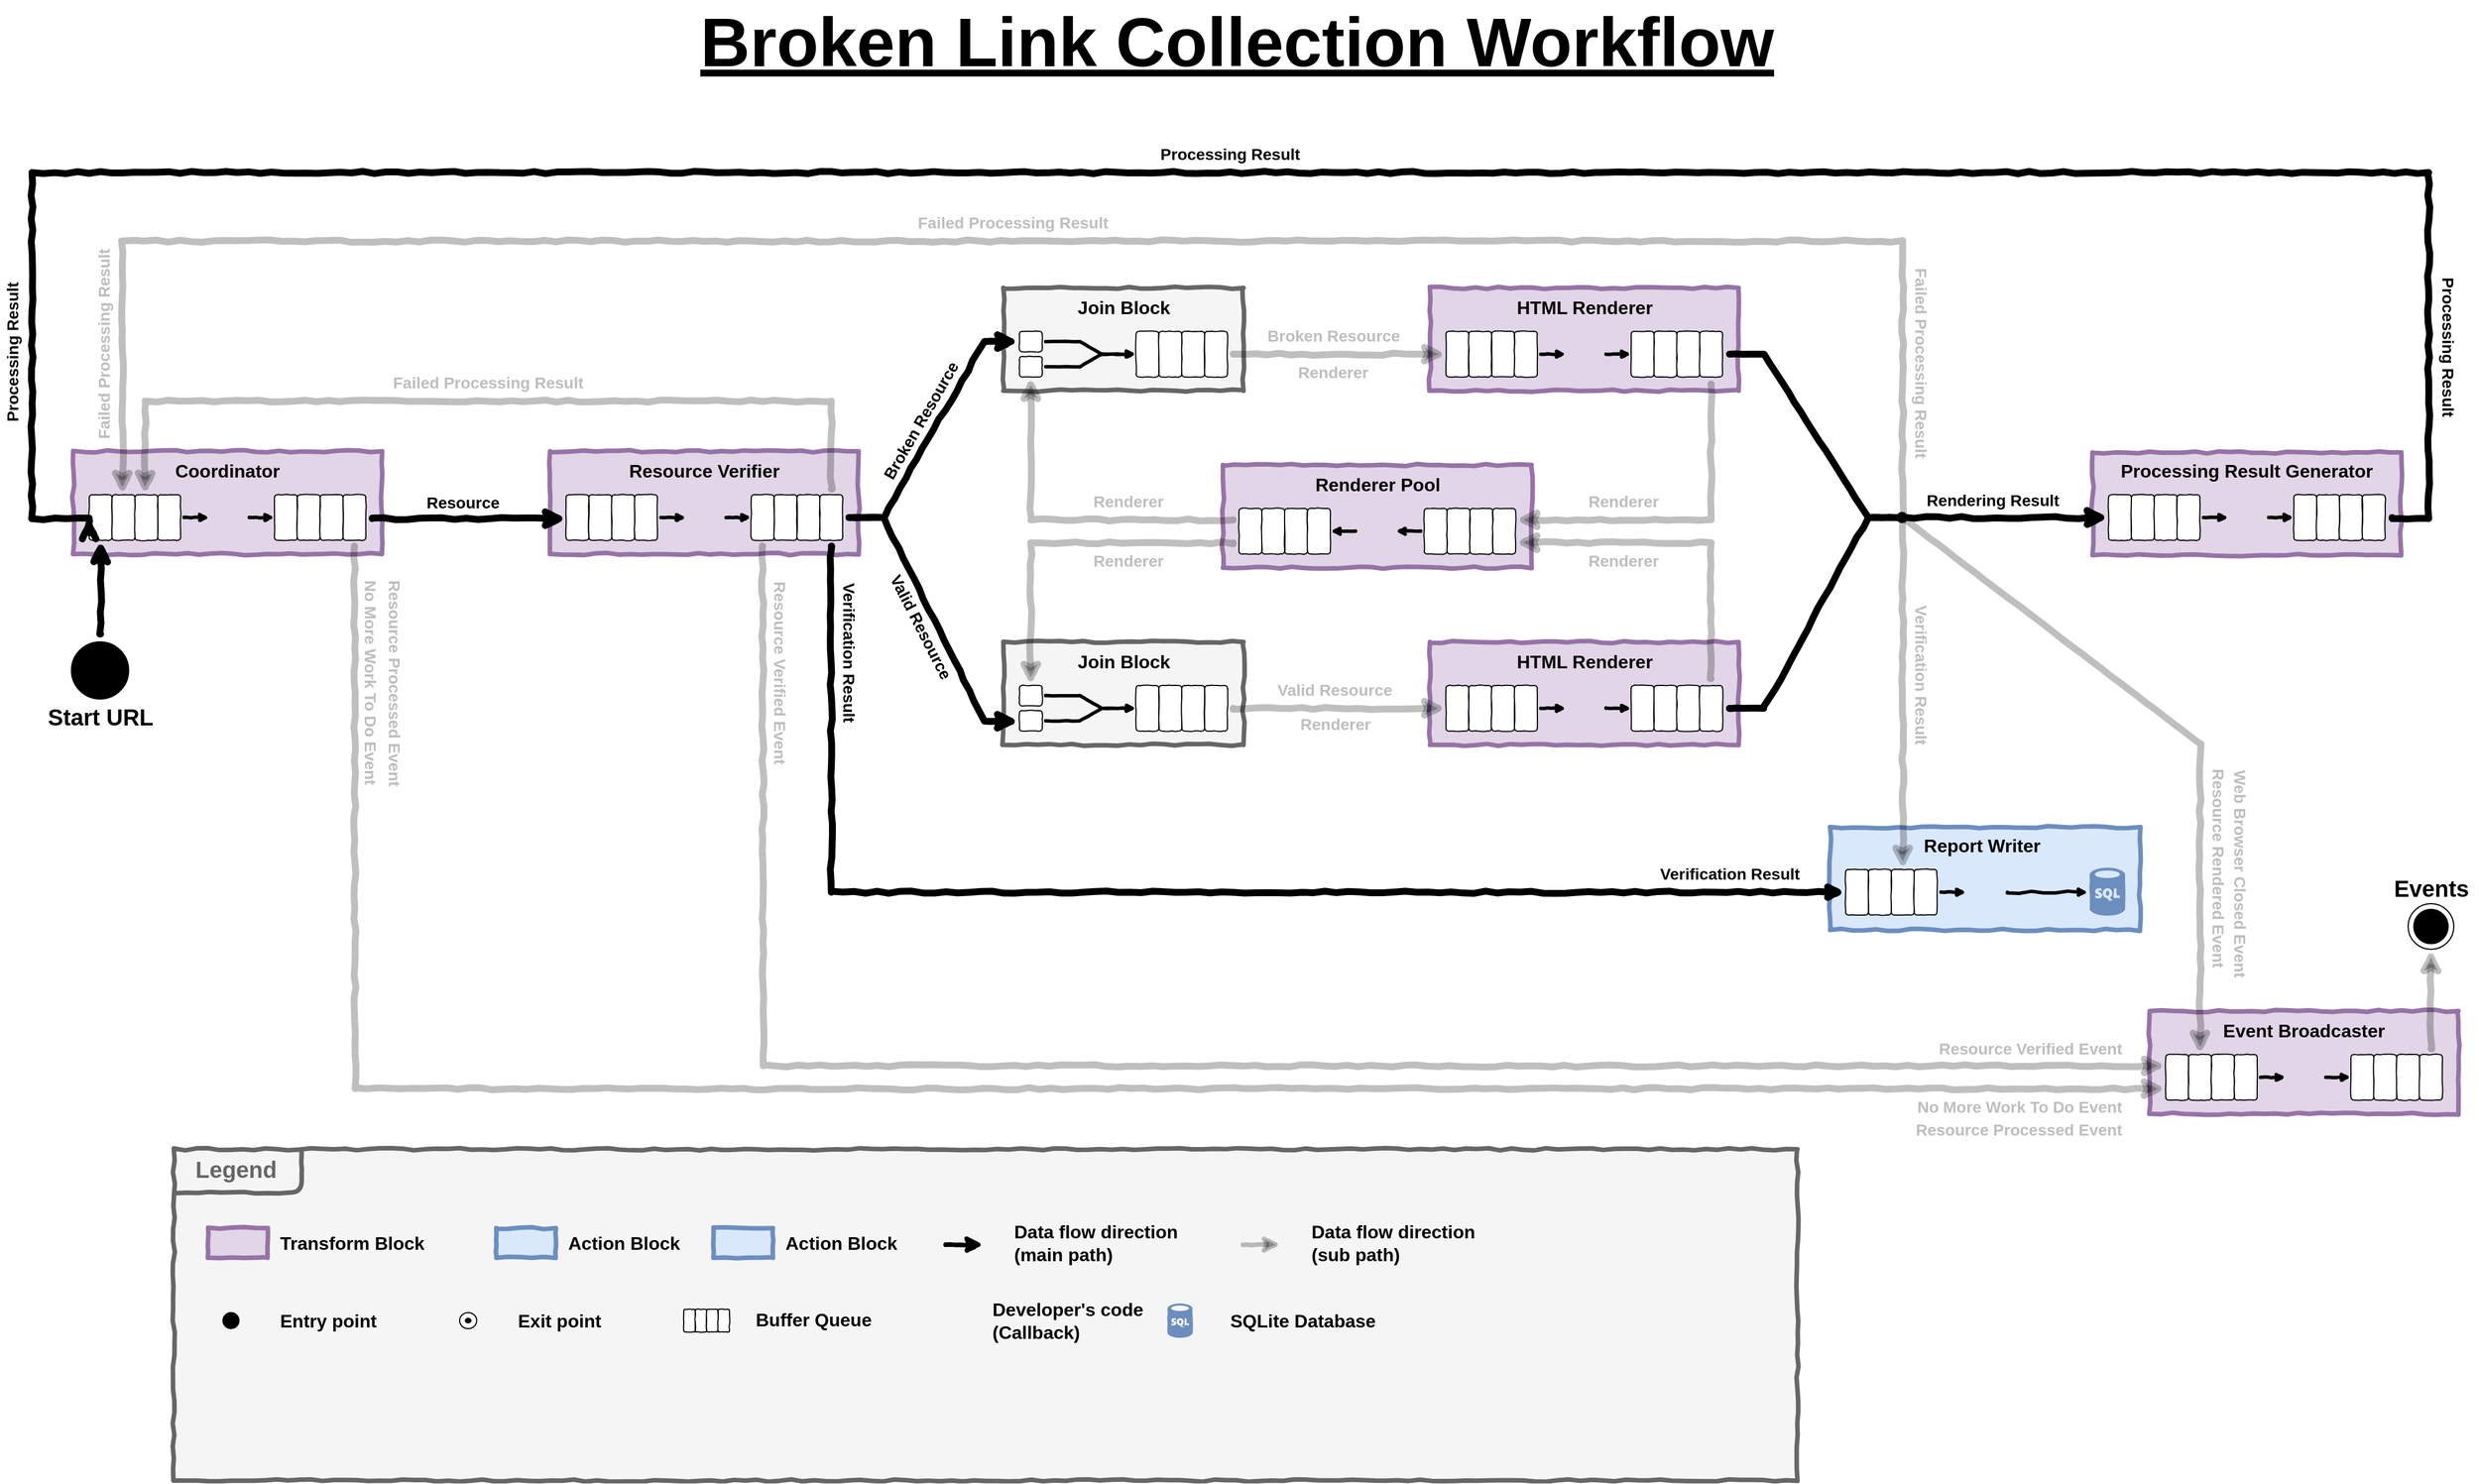 <mxfile version="12.2.2" type="device" pages="1"><diagram id="Ns4UYknpDfZJ2mUvLiqE" name="Page-1"><mxGraphModel dx="4994" dy="2446" grid="1" gridSize="10" guides="1" tooltips="1" connect="1" arrows="1" fold="1" page="1" pageScale="1" pageWidth="1100" pageHeight="850" math="0" shadow="0"><root><mxCell id="0"/><mxCell id="1" style="locked=1;" parent="0"/><mxCell id="9avYgPtjMXy1Bh7RMNBt-29" value="" style="group" parent="1" vertex="1" connectable="0"><mxGeometry x="1848" y="429" width="270" height="90" as="geometry"/></mxCell><mxCell id="9avYgPtjMXy1Bh7RMNBt-30" value="" style="rounded=0;whiteSpace=wrap;html=1;comic=1;strokeWidth=4;fillColor=#e1d5e7;strokeColor=#9673a6;" parent="9avYgPtjMXy1Bh7RMNBt-29" vertex="1"><mxGeometry y="1" width="270" height="90" as="geometry"/></mxCell><mxCell id="9avYgPtjMXy1Bh7RMNBt-31" value="" style="shape=image;html=1;verticalAlign=middle;verticalLabelPosition=bottom;imageAspect=0;aspect=fixed;image=https://cdn3.iconfinder.com/data/icons/simple-files-1/128/Update-128.png;comic=1;strokeWidth=4;fontColor=#000000;rounded=0;strokeColor=#9673a6;fillColor=#e1d5e7;" parent="9avYgPtjMXy1Bh7RMNBt-29" vertex="1"><mxGeometry x="112.5" y="35.5" width="45" height="45" as="geometry"/></mxCell><mxCell id="9avYgPtjMXy1Bh7RMNBt-32" value="" style="group" parent="9avYgPtjMXy1Bh7RMNBt-29" vertex="1" connectable="0"><mxGeometry x="14" y="38" width="80" height="40" as="geometry"/></mxCell><mxCell id="9avYgPtjMXy1Bh7RMNBt-33" value="" style="rounded=1;whiteSpace=wrap;html=1;comic=1;strokeWidth=1;" parent="9avYgPtjMXy1Bh7RMNBt-32" vertex="1"><mxGeometry width="20" height="40" as="geometry"/></mxCell><mxCell id="9avYgPtjMXy1Bh7RMNBt-34" value="" style="rounded=1;whiteSpace=wrap;html=1;comic=1;strokeWidth=1;" parent="9avYgPtjMXy1Bh7RMNBt-32" vertex="1"><mxGeometry x="20" width="20" height="40" as="geometry"/></mxCell><mxCell id="9avYgPtjMXy1Bh7RMNBt-35" value="" style="rounded=1;whiteSpace=wrap;html=1;comic=1;strokeWidth=1;" parent="9avYgPtjMXy1Bh7RMNBt-32" vertex="1"><mxGeometry x="40" width="20" height="40" as="geometry"/></mxCell><mxCell id="9avYgPtjMXy1Bh7RMNBt-36" value="" style="rounded=1;whiteSpace=wrap;html=1;comic=1;strokeWidth=1;" parent="9avYgPtjMXy1Bh7RMNBt-32" vertex="1"><mxGeometry x="60" width="20" height="40" as="geometry"/></mxCell><mxCell id="9avYgPtjMXy1Bh7RMNBt-37" value="" style="group" parent="9avYgPtjMXy1Bh7RMNBt-29" vertex="1" connectable="0"><mxGeometry x="176" y="38" width="80" height="40" as="geometry"/></mxCell><mxCell id="9avYgPtjMXy1Bh7RMNBt-38" value="" style="rounded=1;whiteSpace=wrap;html=1;comic=1;strokeWidth=1;" parent="9avYgPtjMXy1Bh7RMNBt-37" vertex="1"><mxGeometry width="20" height="40" as="geometry"/></mxCell><mxCell id="9avYgPtjMXy1Bh7RMNBt-39" value="" style="rounded=1;whiteSpace=wrap;html=1;comic=1;strokeWidth=1;" parent="9avYgPtjMXy1Bh7RMNBt-37" vertex="1"><mxGeometry x="20" width="20" height="40" as="geometry"/></mxCell><mxCell id="9avYgPtjMXy1Bh7RMNBt-40" value="" style="rounded=1;whiteSpace=wrap;html=1;comic=1;strokeWidth=1;" parent="9avYgPtjMXy1Bh7RMNBt-37" vertex="1"><mxGeometry x="40" width="20" height="40" as="geometry"/></mxCell><mxCell id="9avYgPtjMXy1Bh7RMNBt-41" value="" style="rounded=1;whiteSpace=wrap;html=1;comic=1;strokeWidth=1;" parent="9avYgPtjMXy1Bh7RMNBt-37" vertex="1"><mxGeometry x="60" width="20" height="40" as="geometry"/></mxCell><mxCell id="9avYgPtjMXy1Bh7RMNBt-42" style="rounded=0;orthogonalLoop=1;jettySize=auto;html=1;fontColor=#000000;endArrow=classic;endFill=1;strokeWidth=3;startSize=6;endSize=2;entryX=0.167;entryY=0.5;entryDx=0;entryDy=0;entryPerimeter=0;comic=1;" parent="9avYgPtjMXy1Bh7RMNBt-29" edge="1"><mxGeometry relative="1" as="geometry"><mxPoint x="97" y="58" as="sourcePoint"/><mxPoint x="119" y="58" as="targetPoint"/></mxGeometry></mxCell><mxCell id="9avYgPtjMXy1Bh7RMNBt-43" value="Processing Result Generator" style="text;html=1;strokeColor=none;fillColor=none;align=center;verticalAlign=middle;whiteSpace=wrap;rounded=0;comic=1;fontColor=#000000;fontStyle=1;fontSize=16;" parent="9avYgPtjMXy1Bh7RMNBt-29" vertex="1"><mxGeometry x="20" y="7" width="230" height="20" as="geometry"/></mxCell><mxCell id="9avYgPtjMXy1Bh7RMNBt-44" style="rounded=0;orthogonalLoop=1;jettySize=auto;html=1;fontColor=#000000;endArrow=classic;endFill=1;strokeWidth=3;startSize=6;endSize=2;entryX=0.167;entryY=0.5;entryDx=0;entryDy=0;entryPerimeter=0;comic=1;" parent="9avYgPtjMXy1Bh7RMNBt-29" edge="1"><mxGeometry relative="1" as="geometry"><mxPoint x="154" y="58" as="sourcePoint"/><mxPoint x="176" y="58" as="targetPoint"/></mxGeometry></mxCell><mxCell id="9avYgPtjMXy1Bh7RMNBt-97" value="" style="group" parent="1" vertex="1" connectable="0"><mxGeometry x="82" y="429" width="270" height="90" as="geometry"/></mxCell><mxCell id="9avYgPtjMXy1Bh7RMNBt-98" value="" style="rounded=0;whiteSpace=wrap;html=1;comic=1;strokeWidth=4;fillColor=#e1d5e7;strokeColor=#9673a6;" parent="9avYgPtjMXy1Bh7RMNBt-97" vertex="1"><mxGeometry width="270" height="90" as="geometry"/></mxCell><mxCell id="9avYgPtjMXy1Bh7RMNBt-99" value="" style="shape=image;html=1;verticalAlign=middle;verticalLabelPosition=bottom;imageAspect=0;aspect=fixed;image=https://cdn3.iconfinder.com/data/icons/simple-files-1/128/Update-128.png;comic=1;strokeWidth=4;fontColor=#000000;rounded=0;strokeColor=#9673a6;fillColor=#e1d5e7;" parent="9avYgPtjMXy1Bh7RMNBt-97" vertex="1"><mxGeometry x="112.5" y="35.5" width="45" height="45" as="geometry"/></mxCell><mxCell id="9avYgPtjMXy1Bh7RMNBt-100" value="" style="group" parent="9avYgPtjMXy1Bh7RMNBt-97" vertex="1" connectable="0"><mxGeometry x="14" y="38" width="80" height="40" as="geometry"/></mxCell><mxCell id="9avYgPtjMXy1Bh7RMNBt-101" value="" style="rounded=1;whiteSpace=wrap;html=1;comic=1;strokeWidth=1;" parent="9avYgPtjMXy1Bh7RMNBt-100" vertex="1"><mxGeometry width="20" height="40" as="geometry"/></mxCell><mxCell id="9avYgPtjMXy1Bh7RMNBt-102" value="" style="rounded=1;whiteSpace=wrap;html=1;comic=1;strokeWidth=1;" parent="9avYgPtjMXy1Bh7RMNBt-100" vertex="1"><mxGeometry x="20" width="20" height="40" as="geometry"/></mxCell><mxCell id="9avYgPtjMXy1Bh7RMNBt-103" value="" style="rounded=1;whiteSpace=wrap;html=1;comic=1;strokeWidth=1;" parent="9avYgPtjMXy1Bh7RMNBt-100" vertex="1"><mxGeometry x="40" width="20" height="40" as="geometry"/></mxCell><mxCell id="9avYgPtjMXy1Bh7RMNBt-104" value="" style="rounded=1;whiteSpace=wrap;html=1;comic=1;strokeWidth=1;" parent="9avYgPtjMXy1Bh7RMNBt-100" vertex="1"><mxGeometry x="60" width="20" height="40" as="geometry"/></mxCell><mxCell id="9avYgPtjMXy1Bh7RMNBt-105" value="" style="group" parent="9avYgPtjMXy1Bh7RMNBt-97" vertex="1" connectable="0"><mxGeometry x="176" y="38" width="80" height="40" as="geometry"/></mxCell><mxCell id="9avYgPtjMXy1Bh7RMNBt-106" value="" style="rounded=1;whiteSpace=wrap;html=1;comic=1;strokeWidth=1;" parent="9avYgPtjMXy1Bh7RMNBt-105" vertex="1"><mxGeometry width="20" height="40" as="geometry"/></mxCell><mxCell id="9avYgPtjMXy1Bh7RMNBt-107" value="" style="rounded=1;whiteSpace=wrap;html=1;comic=1;strokeWidth=1;" parent="9avYgPtjMXy1Bh7RMNBt-105" vertex="1"><mxGeometry x="20" width="20" height="40" as="geometry"/></mxCell><mxCell id="9avYgPtjMXy1Bh7RMNBt-108" value="" style="rounded=1;whiteSpace=wrap;html=1;comic=1;strokeWidth=1;" parent="9avYgPtjMXy1Bh7RMNBt-105" vertex="1"><mxGeometry x="40" width="20" height="40" as="geometry"/></mxCell><mxCell id="9avYgPtjMXy1Bh7RMNBt-109" value="" style="rounded=1;whiteSpace=wrap;html=1;comic=1;strokeWidth=1;" parent="9avYgPtjMXy1Bh7RMNBt-105" vertex="1"><mxGeometry x="60" width="20" height="40" as="geometry"/></mxCell><mxCell id="9avYgPtjMXy1Bh7RMNBt-110" style="rounded=0;orthogonalLoop=1;jettySize=auto;html=1;fontColor=#000000;endArrow=classic;endFill=1;strokeWidth=3;startSize=6;endSize=2;entryX=0.167;entryY=0.5;entryDx=0;entryDy=0;entryPerimeter=0;comic=1;" parent="9avYgPtjMXy1Bh7RMNBt-97" edge="1"><mxGeometry relative="1" as="geometry"><mxPoint x="97" y="58" as="sourcePoint"/><mxPoint x="119" y="58" as="targetPoint"/></mxGeometry></mxCell><mxCell id="9avYgPtjMXy1Bh7RMNBt-111" value="Coordinator" style="text;html=1;strokeColor=none;fillColor=none;align=center;verticalAlign=middle;whiteSpace=wrap;rounded=0;comic=1;fontColor=#000000;fontStyle=1;fontSize=16;" parent="9avYgPtjMXy1Bh7RMNBt-97" vertex="1"><mxGeometry x="20" y="7" width="230" height="20" as="geometry"/></mxCell><mxCell id="9avYgPtjMXy1Bh7RMNBt-112" style="rounded=0;orthogonalLoop=1;jettySize=auto;html=1;fontColor=#000000;endArrow=classic;endFill=1;strokeWidth=3;startSize=6;endSize=2;entryX=0.167;entryY=0.5;entryDx=0;entryDy=0;entryPerimeter=0;comic=1;" parent="9avYgPtjMXy1Bh7RMNBt-97" edge="1"><mxGeometry relative="1" as="geometry"><mxPoint x="154" y="58" as="sourcePoint"/><mxPoint x="176" y="58" as="targetPoint"/></mxGeometry></mxCell><mxCell id="n-enPzPlbxBkpRWNe7Hg-3" value="Broken Link Collection Workflow" style="text;html=1;strokeColor=none;fillColor=none;align=center;verticalAlign=middle;whiteSpace=wrap;rounded=0;fontSize=60;fontStyle=5;" parent="1" vertex="1"><mxGeometry x="585" y="40.5" width="1030" height="60" as="geometry"/></mxCell><mxCell id="9WLK_AZhSdctMQfgkLTK-63" value="" style="group" parent="1" vertex="1" connectable="0"><mxGeometry x="1898" y="919" width="270" height="90" as="geometry"/></mxCell><mxCell id="9WLK_AZhSdctMQfgkLTK-64" value="" style="rounded=0;whiteSpace=wrap;html=1;comic=1;strokeWidth=4;fillColor=#e1d5e7;strokeColor=#9673a6;" parent="9WLK_AZhSdctMQfgkLTK-63" vertex="1"><mxGeometry width="270" height="90" as="geometry"/></mxCell><mxCell id="9WLK_AZhSdctMQfgkLTK-65" value="" style="shape=image;html=1;verticalAlign=middle;verticalLabelPosition=bottom;imageAspect=0;aspect=fixed;image=https://cdn3.iconfinder.com/data/icons/simple-files-1/128/Update-128.png;comic=1;strokeWidth=4;fontColor=#000000;rounded=0;strokeColor=#9673a6;fillColor=#e1d5e7;" parent="9WLK_AZhSdctMQfgkLTK-63" vertex="1"><mxGeometry x="112.5" y="35.5" width="45" height="45" as="geometry"/></mxCell><mxCell id="9WLK_AZhSdctMQfgkLTK-66" value="" style="group" parent="9WLK_AZhSdctMQfgkLTK-63" vertex="1" connectable="0"><mxGeometry x="14" y="38" width="80" height="40" as="geometry"/></mxCell><mxCell id="9WLK_AZhSdctMQfgkLTK-67" value="" style="rounded=1;whiteSpace=wrap;html=1;comic=1;strokeWidth=1;" parent="9WLK_AZhSdctMQfgkLTK-66" vertex="1"><mxGeometry width="20" height="40" as="geometry"/></mxCell><mxCell id="9WLK_AZhSdctMQfgkLTK-68" value="" style="rounded=1;whiteSpace=wrap;html=1;comic=1;strokeWidth=1;" parent="9WLK_AZhSdctMQfgkLTK-66" vertex="1"><mxGeometry x="20" width="20" height="40" as="geometry"/></mxCell><mxCell id="9WLK_AZhSdctMQfgkLTK-69" value="" style="rounded=1;whiteSpace=wrap;html=1;comic=1;strokeWidth=1;" parent="9WLK_AZhSdctMQfgkLTK-66" vertex="1"><mxGeometry x="40" width="20" height="40" as="geometry"/></mxCell><mxCell id="9WLK_AZhSdctMQfgkLTK-70" value="" style="rounded=1;whiteSpace=wrap;html=1;comic=1;strokeWidth=1;" parent="9WLK_AZhSdctMQfgkLTK-66" vertex="1"><mxGeometry x="60" width="20" height="40" as="geometry"/></mxCell><mxCell id="9WLK_AZhSdctMQfgkLTK-71" value="" style="group" parent="9WLK_AZhSdctMQfgkLTK-63" vertex="1" connectable="0"><mxGeometry x="176" y="38" width="80" height="40" as="geometry"/></mxCell><mxCell id="9WLK_AZhSdctMQfgkLTK-72" value="" style="rounded=1;whiteSpace=wrap;html=1;comic=1;strokeWidth=1;" parent="9WLK_AZhSdctMQfgkLTK-71" vertex="1"><mxGeometry width="20" height="40" as="geometry"/></mxCell><mxCell id="9WLK_AZhSdctMQfgkLTK-73" value="" style="rounded=1;whiteSpace=wrap;html=1;comic=1;strokeWidth=1;" parent="9WLK_AZhSdctMQfgkLTK-71" vertex="1"><mxGeometry x="20" width="20" height="40" as="geometry"/></mxCell><mxCell id="9WLK_AZhSdctMQfgkLTK-74" value="" style="rounded=1;whiteSpace=wrap;html=1;comic=1;strokeWidth=1;" parent="9WLK_AZhSdctMQfgkLTK-71" vertex="1"><mxGeometry x="40" width="20" height="40" as="geometry"/></mxCell><mxCell id="9WLK_AZhSdctMQfgkLTK-75" value="" style="rounded=1;whiteSpace=wrap;html=1;comic=1;strokeWidth=1;" parent="9WLK_AZhSdctMQfgkLTK-71" vertex="1"><mxGeometry x="60" width="20" height="40" as="geometry"/></mxCell><mxCell id="9WLK_AZhSdctMQfgkLTK-76" style="rounded=0;orthogonalLoop=1;jettySize=auto;html=1;fontColor=#000000;endArrow=classic;endFill=1;strokeWidth=3;startSize=6;endSize=2;entryX=0.167;entryY=0.5;entryDx=0;entryDy=0;entryPerimeter=0;comic=1;" parent="9WLK_AZhSdctMQfgkLTK-63" edge="1"><mxGeometry relative="1" as="geometry"><mxPoint x="97" y="58" as="sourcePoint"/><mxPoint x="119" y="58" as="targetPoint"/></mxGeometry></mxCell><mxCell id="9WLK_AZhSdctMQfgkLTK-77" value="Event Broadcaster" style="text;html=1;strokeColor=none;fillColor=none;align=center;verticalAlign=middle;whiteSpace=wrap;rounded=0;comic=1;fontColor=#000000;fontStyle=1;fontSize=16;" parent="9WLK_AZhSdctMQfgkLTK-63" vertex="1"><mxGeometry x="20" y="7" width="230" height="20" as="geometry"/></mxCell><mxCell id="9WLK_AZhSdctMQfgkLTK-78" style="rounded=0;orthogonalLoop=1;jettySize=auto;html=1;fontColor=#000000;endArrow=classic;endFill=1;strokeWidth=3;startSize=6;endSize=2;entryX=0.167;entryY=0.5;entryDx=0;entryDy=0;entryPerimeter=0;comic=1;" parent="9WLK_AZhSdctMQfgkLTK-63" edge="1"><mxGeometry relative="1" as="geometry"><mxPoint x="154" y="58" as="sourcePoint"/><mxPoint x="176" y="58" as="targetPoint"/></mxGeometry></mxCell><mxCell id="9WLK_AZhSdctMQfgkLTK-147" style="rounded=0;comic=1;orthogonalLoop=1;jettySize=auto;html=1;fontSize=16;strokeWidth=6;endFill=1;endSize=6;startSize=6;opacity=25;" parent="9WLK_AZhSdctMQfgkLTK-63" edge="1"><mxGeometry relative="1" as="geometry"><mxPoint x="246" y="33" as="sourcePoint"/><mxPoint x="246" y="-54" as="targetPoint"/></mxGeometry></mxCell><mxCell id="9WLK_AZhSdctMQfgkLTK-82" value="" style="group;flipH=1;flipV=1;" parent="1" vertex="1" connectable="0"><mxGeometry x="1618.5" y="758" width="271" height="90" as="geometry"/></mxCell><mxCell id="9WLK_AZhSdctMQfgkLTK-83" value="" style="rounded=0;whiteSpace=wrap;html=1;comic=1;strokeWidth=4;fillColor=#dae8fc;strokeColor=#6c8ebf;" parent="9WLK_AZhSdctMQfgkLTK-82" vertex="1"><mxGeometry width="271" height="90" as="geometry"/></mxCell><mxCell id="9WLK_AZhSdctMQfgkLTK-84" value="" style="shape=image;html=1;verticalAlign=middle;verticalLabelPosition=bottom;imageAspect=0;aspect=fixed;image=https://cdn3.iconfinder.com/data/icons/simple-files-1/128/Update-128.png;comic=1;strokeWidth=4;fontColor=#000000;rounded=0;strokeColor=#9673a6;fillColor=#e1d5e7;" parent="9WLK_AZhSdctMQfgkLTK-82" vertex="1"><mxGeometry x="113" y="34.5" width="45" height="45" as="geometry"/></mxCell><mxCell id="9WLK_AZhSdctMQfgkLTK-90" value="Report Writer" style="text;html=1;strokeColor=none;fillColor=none;align=center;verticalAlign=middle;whiteSpace=wrap;rounded=0;comic=1;fontColor=#000000;fontStyle=1;fontSize=16;" parent="9WLK_AZhSdctMQfgkLTK-82" vertex="1"><mxGeometry x="9" y="6" width="247" height="20" as="geometry"/></mxCell><mxCell id="9WLK_AZhSdctMQfgkLTK-91" style="rounded=0;orthogonalLoop=1;jettySize=auto;html=1;fontColor=#000000;endArrow=classic;endFill=1;strokeWidth=3;startSize=6;endSize=2;entryX=0.167;entryY=0.5;entryDx=0;entryDy=0;entryPerimeter=0;comic=1;" parent="9WLK_AZhSdctMQfgkLTK-82" edge="1"><mxGeometry relative="1" as="geometry"><mxPoint x="97" y="57" as="sourcePoint"/><mxPoint x="119" y="57" as="targetPoint"/></mxGeometry></mxCell><mxCell id="9WLK_AZhSdctMQfgkLTK-93" style="rounded=0;orthogonalLoop=1;jettySize=auto;html=1;fontColor=#000000;endArrow=classic;endFill=1;strokeWidth=3;startSize=6;endSize=2;entryX=0.167;entryY=0.5;entryDx=0;entryDy=0;entryPerimeter=0;comic=1;" parent="9WLK_AZhSdctMQfgkLTK-82" edge="1"><mxGeometry relative="1" as="geometry"><mxPoint x="155" y="57" as="sourcePoint"/><mxPoint x="225.5" y="57" as="targetPoint"/></mxGeometry></mxCell><mxCell id="9WLK_AZhSdctMQfgkLTK-85" value="" style="group" parent="9WLK_AZhSdctMQfgkLTK-82" vertex="1" connectable="0"><mxGeometry x="13.5" y="37" width="80" height="40" as="geometry"/></mxCell><mxCell id="9WLK_AZhSdctMQfgkLTK-86" value="" style="rounded=1;whiteSpace=wrap;html=1;comic=1;strokeWidth=1;" parent="9WLK_AZhSdctMQfgkLTK-85" vertex="1"><mxGeometry width="20" height="40" as="geometry"/></mxCell><mxCell id="9WLK_AZhSdctMQfgkLTK-87" value="" style="rounded=1;whiteSpace=wrap;html=1;comic=1;strokeWidth=1;" parent="9WLK_AZhSdctMQfgkLTK-85" vertex="1"><mxGeometry x="20" width="20" height="40" as="geometry"/></mxCell><mxCell id="9WLK_AZhSdctMQfgkLTK-88" value="" style="rounded=1;whiteSpace=wrap;html=1;comic=1;strokeWidth=1;" parent="9WLK_AZhSdctMQfgkLTK-85" vertex="1"><mxGeometry x="40" width="20" height="40" as="geometry"/></mxCell><mxCell id="9WLK_AZhSdctMQfgkLTK-89" value="" style="rounded=1;whiteSpace=wrap;html=1;comic=1;strokeWidth=1;" parent="9WLK_AZhSdctMQfgkLTK-85" vertex="1"><mxGeometry x="60" width="20" height="40" as="geometry"/></mxCell><mxCell id="9WLK_AZhSdctMQfgkLTK-92" value="" style="verticalLabelPosition=bottom;html=1;verticalAlign=top;align=center;strokeColor=none;fillColor=#6C8EBF;shape=mxgraph.azure.sql_database;comic=1;fontSize=16;fontColor=#000000;gradientColor=none;" parent="9WLK_AZhSdctMQfgkLTK-82" vertex="1"><mxGeometry x="227" y="35.5" width="31" height="42" as="geometry"/></mxCell><mxCell id="9WLK_AZhSdctMQfgkLTK-123" value="" style="group" parent="1" vertex="1" connectable="0"><mxGeometry x="499" y="429" width="270" height="90" as="geometry"/></mxCell><mxCell id="9WLK_AZhSdctMQfgkLTK-124" value="" style="rounded=0;whiteSpace=wrap;html=1;comic=1;strokeWidth=4;fillColor=#e1d5e7;strokeColor=#9673a6;" parent="9WLK_AZhSdctMQfgkLTK-123" vertex="1"><mxGeometry width="270" height="90" as="geometry"/></mxCell><mxCell id="9WLK_AZhSdctMQfgkLTK-125" value="" style="shape=image;html=1;verticalAlign=middle;verticalLabelPosition=bottom;imageAspect=0;aspect=fixed;image=https://cdn3.iconfinder.com/data/icons/simple-files-1/128/Update-128.png;comic=1;strokeWidth=4;fontColor=#000000;rounded=0;strokeColor=#9673a6;fillColor=#e1d5e7;" parent="9WLK_AZhSdctMQfgkLTK-123" vertex="1"><mxGeometry x="112.5" y="35.5" width="45" height="45" as="geometry"/></mxCell><mxCell id="9WLK_AZhSdctMQfgkLTK-126" value="" style="group" parent="9WLK_AZhSdctMQfgkLTK-123" vertex="1" connectable="0"><mxGeometry x="14" y="38" width="80" height="40" as="geometry"/></mxCell><mxCell id="9WLK_AZhSdctMQfgkLTK-127" value="" style="rounded=1;whiteSpace=wrap;html=1;comic=1;strokeWidth=1;" parent="9WLK_AZhSdctMQfgkLTK-126" vertex="1"><mxGeometry width="20" height="40" as="geometry"/></mxCell><mxCell id="9WLK_AZhSdctMQfgkLTK-128" value="" style="rounded=1;whiteSpace=wrap;html=1;comic=1;strokeWidth=1;" parent="9WLK_AZhSdctMQfgkLTK-126" vertex="1"><mxGeometry x="20" width="20" height="40" as="geometry"/></mxCell><mxCell id="9WLK_AZhSdctMQfgkLTK-129" value="" style="rounded=1;whiteSpace=wrap;html=1;comic=1;strokeWidth=1;" parent="9WLK_AZhSdctMQfgkLTK-126" vertex="1"><mxGeometry x="40" width="20" height="40" as="geometry"/></mxCell><mxCell id="9WLK_AZhSdctMQfgkLTK-130" value="" style="rounded=1;whiteSpace=wrap;html=1;comic=1;strokeWidth=1;" parent="9WLK_AZhSdctMQfgkLTK-126" vertex="1"><mxGeometry x="60" width="20" height="40" as="geometry"/></mxCell><mxCell id="9WLK_AZhSdctMQfgkLTK-131" value="" style="group" parent="9WLK_AZhSdctMQfgkLTK-123" vertex="1" connectable="0"><mxGeometry x="176" y="38" width="80" height="40" as="geometry"/></mxCell><mxCell id="9WLK_AZhSdctMQfgkLTK-132" value="" style="rounded=1;whiteSpace=wrap;html=1;comic=1;strokeWidth=1;" parent="9WLK_AZhSdctMQfgkLTK-131" vertex="1"><mxGeometry width="20" height="40" as="geometry"/></mxCell><mxCell id="9WLK_AZhSdctMQfgkLTK-133" value="" style="rounded=1;whiteSpace=wrap;html=1;comic=1;strokeWidth=1;" parent="9WLK_AZhSdctMQfgkLTK-131" vertex="1"><mxGeometry x="20" width="20" height="40" as="geometry"/></mxCell><mxCell id="9WLK_AZhSdctMQfgkLTK-134" value="" style="rounded=1;whiteSpace=wrap;html=1;comic=1;strokeWidth=1;" parent="9WLK_AZhSdctMQfgkLTK-131" vertex="1"><mxGeometry x="40" width="20" height="40" as="geometry"/></mxCell><mxCell id="9WLK_AZhSdctMQfgkLTK-135" value="" style="rounded=1;whiteSpace=wrap;html=1;comic=1;strokeWidth=1;" parent="9WLK_AZhSdctMQfgkLTK-131" vertex="1"><mxGeometry x="60" width="20" height="40" as="geometry"/></mxCell><mxCell id="9WLK_AZhSdctMQfgkLTK-136" style="rounded=0;orthogonalLoop=1;jettySize=auto;html=1;fontColor=#000000;endArrow=classic;endFill=1;strokeWidth=3;startSize=6;endSize=2;entryX=0.167;entryY=0.5;entryDx=0;entryDy=0;entryPerimeter=0;comic=1;" parent="9WLK_AZhSdctMQfgkLTK-123" edge="1"><mxGeometry relative="1" as="geometry"><mxPoint x="97" y="58" as="sourcePoint"/><mxPoint x="119" y="58" as="targetPoint"/></mxGeometry></mxCell><mxCell id="9WLK_AZhSdctMQfgkLTK-137" value="Resource Verifier" style="text;html=1;strokeColor=none;fillColor=none;align=center;verticalAlign=middle;whiteSpace=wrap;rounded=0;comic=1;fontColor=#000000;fontStyle=1;fontSize=16;" parent="9WLK_AZhSdctMQfgkLTK-123" vertex="1"><mxGeometry x="20" y="7" width="230" height="20" as="geometry"/></mxCell><mxCell id="9WLK_AZhSdctMQfgkLTK-138" style="rounded=0;orthogonalLoop=1;jettySize=auto;html=1;fontColor=#000000;endArrow=classic;endFill=1;strokeWidth=3;startSize=6;endSize=2;entryX=0.167;entryY=0.5;entryDx=0;entryDy=0;entryPerimeter=0;comic=1;" parent="9WLK_AZhSdctMQfgkLTK-123" edge="1"><mxGeometry relative="1" as="geometry"><mxPoint x="154" y="58" as="sourcePoint"/><mxPoint x="176" y="58" as="targetPoint"/></mxGeometry></mxCell><mxCell id="aYwrvzxjBqIcf1MNTJXH-1" value="Web Browser Closed Event" style="text;html=1;strokeColor=none;fillColor=none;align=center;verticalAlign=middle;whiteSpace=wrap;rounded=0;comic=1;fontColor=#000000;fontStyle=1;fontSize=14;textOpacity=25;rotation=90;" parent="1" vertex="1"><mxGeometry x="1883" y="789" width="188" height="20" as="geometry"/></mxCell><mxCell id="aYwrvzxjBqIcf1MNTJXH-4" value="Verification Result" style="text;html=1;strokeColor=none;fillColor=none;align=center;verticalAlign=middle;whiteSpace=wrap;rounded=0;comic=1;fontColor=#000000;fontStyle=1;fontSize=14;rotation=90;" parent="1" vertex="1"><mxGeometry x="689.5" y="595" width="142" height="20" as="geometry"/></mxCell><mxCell id="aYwrvzxjBqIcf1MNTJXH-5" value="Verification Result" style="text;html=1;strokeColor=none;fillColor=none;align=center;verticalAlign=middle;whiteSpace=wrap;rounded=0;comic=1;fontColor=#000000;fontStyle=1;fontSize=14;rotation=90;textOpacity=25;" parent="1" vertex="1"><mxGeometry x="1627" y="615" width="142" height="20" as="geometry"/></mxCell><mxCell id="aYwrvzxjBqIcf1MNTJXH-7" value="Processing Result" style="text;html=1;strokeColor=none;fillColor=none;align=center;verticalAlign=middle;whiteSpace=wrap;rounded=0;comic=1;fontColor=#000000;fontStyle=1;fontSize=14;" parent="1" vertex="1"><mxGeometry x="1022.5" y="159" width="142" height="20" as="geometry"/></mxCell><mxCell id="aYwrvzxjBqIcf1MNTJXH-8" value="Rendering Result" style="text;html=1;strokeColor=none;fillColor=none;align=center;verticalAlign=middle;whiteSpace=wrap;rounded=0;comic=1;fontColor=#000000;fontStyle=1;fontSize=14;rotation=0;" parent="1" vertex="1"><mxGeometry x="1690" y="462" width="142" height="20" as="geometry"/></mxCell><mxCell id="Gv1_lMfY-9Kfs7QOS9KF-17" style="edgeStyle=orthogonalEdgeStyle;rounded=0;orthogonalLoop=1;jettySize=auto;html=1;startArrow=open;startFill=0;endArrow=none;endFill=0;fontSize=16;strokeWidth=6;endSize=6;startSize=6;comic=1;elbow=vertical;exitX=0;exitY=0.5;exitDx=0;exitDy=0;entryX=1;entryY=0.5;entryDx=0;entryDy=0;" parent="1" edge="1"><mxGeometry relative="1" as="geometry"><mxPoint x="96" y="487" as="sourcePoint"/><mxPoint x="2110" y="487" as="targetPoint"/><Array as="points"><mxPoint x="46" y="488"/><mxPoint x="46" y="185"/><mxPoint x="2142" y="185"/><mxPoint x="2142" y="488"/></Array></mxGeometry></mxCell><mxCell id="_EGmTMaVsKiSouGRhpX4-6" value="&lt;span&gt;Resource Verified Event&lt;/span&gt;" style="text;html=1;strokeColor=none;fillColor=none;align=right;verticalAlign=middle;whiteSpace=wrap;rounded=0;comic=1;fontColor=#000000;fontStyle=1;fontSize=14;textOpacity=25;" parent="1" vertex="1"><mxGeometry x="1699" y="942" width="177" height="20" as="geometry"/></mxCell><mxCell id="g3ejjVJzD0bBAiY3cNwC-2" style="edgeStyle=elbowEdgeStyle;rounded=0;orthogonalLoop=1;jettySize=auto;html=1;exitX=0.5;exitY=1;exitDx=0;exitDy=0;fontSize=16;strokeWidth=6;endFill=1;endArrow=classic;endSize=6;startSize=6;comic=1;opacity=25;entryX=0;entryY=0.75;entryDx=0;entryDy=0;" parent="1" edge="1"><mxGeometry relative="1" as="geometry"><mxPoint x="1912" y="987" as="targetPoint"/><mxPoint x="328" y="512" as="sourcePoint"/><Array as="points"><mxPoint x="328.5" y="571"/></Array></mxGeometry></mxCell><mxCell id="g3ejjVJzD0bBAiY3cNwC-3" value="No More Work To Do Event" style="text;html=1;strokeColor=none;fillColor=none;align=right;verticalAlign=middle;whiteSpace=wrap;rounded=0;comic=1;fontColor=#000000;fontStyle=1;fontSize=14;textOpacity=25;" parent="1" vertex="1"><mxGeometry x="1687" y="993" width="189" height="20" as="geometry"/></mxCell><mxCell id="p-_lHOHWohmrGiT4bwvU-1" value="Resource Rendered Event" style="text;html=1;strokeColor=none;fillColor=none;align=left;verticalAlign=middle;whiteSpace=wrap;rounded=0;comic=1;fontColor=#000000;fontStyle=1;fontSize=14;textOpacity=25;rotation=90;" parent="1" vertex="1"><mxGeometry x="1867" y="786" width="182" height="20" as="geometry"/></mxCell><mxCell id="MJF_vUZALhyEZdU0nKfZ-2" value="Failed Processing Result" style="text;html=1;strokeColor=none;fillColor=none;align=center;verticalAlign=middle;whiteSpace=wrap;rounded=0;comic=1;fontColor=#000000;fontStyle=1;fontSize=14;textOpacity=25;rotation=0;" parent="1" vertex="1"><mxGeometry x="360" y="359" width="170" height="20" as="geometry"/></mxCell><mxCell id="MJF_vUZALhyEZdU0nKfZ-3" style="rounded=0;comic=1;orthogonalLoop=1;jettySize=auto;html=1;exitX=0.5;exitY=0;exitDx=0;exitDy=0;fontSize=16;strokeWidth=6;endFill=1;endSize=6;startSize=6;opacity=25;edgeStyle=elbowEdgeStyle;entryX=0.5;entryY=0;entryDx=0;entryDy=0;elbow=vertical;" parent="1" edge="1"><mxGeometry relative="1" as="geometry"><mxPoint x="145" y="467" as="targetPoint"/><mxPoint x="745" y="462" as="sourcePoint"/><Array as="points"><mxPoint x="442" y="385"/></Array></mxGeometry></mxCell><mxCell id="flJyFdt59z3a978gFzge-3" value="Resource" style="text;html=1;strokeColor=none;fillColor=none;align=center;verticalAlign=middle;whiteSpace=wrap;rounded=0;comic=1;fontColor=#000000;fontStyle=1;fontSize=14;rotation=0;" parent="1" vertex="1"><mxGeometry x="351.5" y="464" width="142" height="20" as="geometry"/></mxCell><mxCell id="flJyFdt59z3a978gFzge-4" style="rounded=0;orthogonalLoop=1;jettySize=auto;html=1;fontColor=#000000;endArrow=classic;endFill=1;strokeWidth=6;startSize=6;endSize=6;comic=1;fontSize=16;exitX=1;exitY=0.5;exitDx=0;exitDy=0;" parent="1" edge="1"><mxGeometry relative="1" as="geometry"><mxPoint x="343.5" y="488" as="sourcePoint"/><mxPoint x="513.5" y="488" as="targetPoint"/></mxGeometry></mxCell><mxCell id="flJyFdt59z3a978gFzge-5" style="rounded=0;comic=1;orthogonalLoop=1;jettySize=auto;html=1;fontSize=16;strokeWidth=6;endFill=1;endSize=6;startSize=6;opacity=25;edgeStyle=elbowEdgeStyle;entryX=0.5;entryY=0;entryDx=0;entryDy=0;elbow=vertical;" parent="1" edge="1"><mxGeometry relative="1" as="geometry"><mxPoint x="125" y="467" as="targetPoint"/><mxPoint x="1682" y="485" as="sourcePoint"/><Array as="points"><mxPoint x="902" y="245"/></Array></mxGeometry></mxCell><mxCell id="flJyFdt59z3a978gFzge-6" value="Failed Processing Result" style="text;html=1;strokeColor=none;fillColor=none;align=center;verticalAlign=middle;whiteSpace=wrap;rounded=0;comic=1;fontColor=#000000;fontStyle=1;fontSize=14;textOpacity=25;rotation=0;" parent="1" vertex="1"><mxGeometry x="818.5" y="219" width="170" height="20" as="geometry"/></mxCell><mxCell id="9avYgPtjMXy1Bh7RMNBt-63" style="rounded=0;orthogonalLoop=1;jettySize=auto;html=1;startSize=6;endArrow=classic;endFill=1;endSize=3;strokeWidth=6;fontSize=16;fontColor=#000000;comic=1;exitX=0.5;exitY=1;exitDx=0;exitDy=0;edgeStyle=elbowEdgeStyle;entryX=0;entryY=0.5;entryDx=0;entryDy=0;" parent="1" edge="1"><mxGeometry relative="1" as="geometry"><mxPoint x="1632" y="815" as="targetPoint"/><mxPoint x="745" y="512" as="sourcePoint"/><Array as="points"><mxPoint x="745" y="604"/></Array></mxGeometry></mxCell><mxCell id="flJyFdt59z3a978gFzge-7" style="rounded=0;orthogonalLoop=1;jettySize=auto;html=1;startSize=6;endArrow=classic;endFill=1;endSize=6;strokeWidth=6;fontSize=16;fontColor=#000000;comic=1;opacity=25;" parent="1" edge="1"><mxGeometry relative="1" as="geometry"><mxPoint x="1682" y="795" as="targetPoint"/><mxPoint x="1682" y="487" as="sourcePoint"/></mxGeometry></mxCell><mxCell id="flJyFdt59z3a978gFzge-10" style="edgeStyle=elbowEdgeStyle;rounded=0;orthogonalLoop=1;jettySize=auto;html=1;exitX=0.5;exitY=1;exitDx=0;exitDy=0;fontSize=16;strokeWidth=6;endFill=1;endArrow=classic;endSize=6;startSize=6;comic=1;opacity=25;entryX=0;entryY=0.25;entryDx=0;entryDy=0;" parent="1" edge="1"><mxGeometry relative="1" as="geometry"><mxPoint x="1912" y="967" as="targetPoint"/><mxPoint x="685" y="512" as="sourcePoint"/><Array as="points"><mxPoint x="685.5" y="571"/></Array></mxGeometry></mxCell><mxCell id="flJyFdt59z3a978gFzge-11" style="rounded=0;orthogonalLoop=1;jettySize=auto;html=1;fontSize=16;strokeWidth=6;endFill=1;endArrow=classic;endSize=6;startSize=6;comic=1;opacity=25;" parent="1" edge="1"><mxGeometry relative="1" as="geometry"><mxPoint x="1942" y="957" as="targetPoint"/><mxPoint x="1682" y="487" as="sourcePoint"/><Array as="points"><mxPoint x="1942" y="685"/></Array></mxGeometry></mxCell><mxCell id="9WLK_AZhSdctMQfgkLTK-146" value="" style="shape=mxgraph.sysml.actFinal;html=1;verticalLabelPosition=bottom;labelBackgroundColor=#ffffff;verticalAlign=top;align=center;" parent="1" vertex="1"><mxGeometry x="2124" y="825" width="40" height="40" as="geometry"/></mxCell><mxCell id="DL2cKMyAeLodCDFLgBui-1" value="&lt;b style=&quot;font-size: 20px&quot;&gt;Events&lt;/b&gt;" style="text;html=1;strokeColor=none;fillColor=none;align=center;verticalAlign=middle;whiteSpace=wrap;rounded=0;fontSize=20;" parent="1" vertex="1"><mxGeometry x="2104" y="801" width="81" height="20" as="geometry"/></mxCell><mxCell id="XdgWLt0DVF_rpB_iOFF5-1" value="&lt;span style=&quot;&quot;&gt;Resource Verified Event&lt;/span&gt;" style="text;html=1;strokeColor=none;fillColor=none;align=left;verticalAlign=middle;whiteSpace=wrap;rounded=0;comic=1;fontColor=#000000;fontStyle=1;fontSize=14;textOpacity=25;rotation=90;" parent="1" vertex="1"><mxGeometry x="611" y="620" width="179" height="20" as="geometry"/></mxCell><mxCell id="XdgWLt0DVF_rpB_iOFF5-2" value="No More Work To Do Event" style="text;html=1;strokeColor=none;fillColor=none;align=left;verticalAlign=middle;whiteSpace=wrap;rounded=0;comic=1;fontColor=#000000;fontStyle=1;fontSize=14;textOpacity=25;rotation=90;" parent="1" vertex="1"><mxGeometry x="248" y="624" width="189" height="20" as="geometry"/></mxCell><mxCell id="9avYgPtjMXy1Bh7RMNBt-62" value="" style="shape=ellipse;html=1;fillColor=#000000;fontSize=18;fontColor=#ffffff;comic=1;strokeWidth=1;" parent="1" vertex="1"><mxGeometry x="80.5" y="595.833" width="50" height="50" as="geometry"/></mxCell><mxCell id="n-enPzPlbxBkpRWNe7Hg-4" value="&lt;b style=&quot;font-size: 20px;&quot;&gt;Start URL&lt;/b&gt;" style="text;html=1;strokeColor=none;fillColor=none;align=center;verticalAlign=middle;whiteSpace=wrap;rounded=0;fontSize=20;" parent="1" vertex="1"><mxGeometry x="55" y="651" width="102" height="20" as="geometry"/></mxCell><mxCell id="XdgWLt0DVF_rpB_iOFF5-4" style="rounded=0;orthogonalLoop=1;jettySize=auto;html=1;fontColor=#000000;endArrow=classic;endFill=1;strokeWidth=6;startSize=6;endSize=6;comic=1;fontSize=16;exitX=1;exitY=0.5;exitDx=0;exitDy=0;" parent="1" edge="1"><mxGeometry relative="1" as="geometry"><mxPoint x="106" y="589" as="sourcePoint"/><mxPoint x="106" y="507" as="targetPoint"/></mxGeometry></mxCell><mxCell id="BEbc7DaSWyPzDdhZc9Lq-1" value="Resource Processed Event" style="text;html=1;strokeColor=none;fillColor=none;align=left;verticalAlign=middle;whiteSpace=wrap;rounded=0;comic=1;fontColor=#000000;fontStyle=1;fontSize=14;textOpacity=25;rotation=90;" parent="1" vertex="1"><mxGeometry x="271" y="622" width="184" height="20" as="geometry"/></mxCell><mxCell id="BEbc7DaSWyPzDdhZc9Lq-2" value="&lt;span style=&quot;text-align: left&quot;&gt;Resource Processed Event&lt;/span&gt;" style="text;html=1;strokeColor=none;fillColor=none;align=right;verticalAlign=middle;whiteSpace=wrap;rounded=0;comic=1;fontColor=#000000;fontStyle=1;fontSize=14;textOpacity=25;" parent="1" vertex="1"><mxGeometry x="1687" y="1013" width="189" height="20" as="geometry"/></mxCell><mxCell id="Osbi9K4F5SGZowQrWYi8-1" value="" style="group" parent="1" vertex="1" connectable="0"><mxGeometry x="1268.5" y="286" width="270" height="90" as="geometry"/></mxCell><mxCell id="Osbi9K4F5SGZowQrWYi8-2" value="" style="rounded=0;whiteSpace=wrap;html=1;comic=1;strokeWidth=4;fillColor=#e1d5e7;strokeColor=#9673a6;" parent="Osbi9K4F5SGZowQrWYi8-1" vertex="1"><mxGeometry width="270" height="90" as="geometry"/></mxCell><mxCell id="Osbi9K4F5SGZowQrWYi8-3" value="" style="shape=image;html=1;verticalAlign=middle;verticalLabelPosition=bottom;imageAspect=0;aspect=fixed;image=https://cdn3.iconfinder.com/data/icons/simple-files-1/128/Update-128.png;comic=1;strokeWidth=4;fontColor=#000000;rounded=0;strokeColor=#9673a6;fillColor=#e1d5e7;" parent="Osbi9K4F5SGZowQrWYi8-1" vertex="1"><mxGeometry x="112.5" y="35.5" width="45" height="45" as="geometry"/></mxCell><mxCell id="Osbi9K4F5SGZowQrWYi8-4" value="" style="group" parent="Osbi9K4F5SGZowQrWYi8-1" vertex="1" connectable="0"><mxGeometry x="14" y="38" width="80" height="40" as="geometry"/></mxCell><mxCell id="Osbi9K4F5SGZowQrWYi8-5" value="" style="rounded=1;whiteSpace=wrap;html=1;comic=1;strokeWidth=1;" parent="Osbi9K4F5SGZowQrWYi8-4" vertex="1"><mxGeometry width="20" height="40" as="geometry"/></mxCell><mxCell id="Osbi9K4F5SGZowQrWYi8-6" value="" style="rounded=1;whiteSpace=wrap;html=1;comic=1;strokeWidth=1;" parent="Osbi9K4F5SGZowQrWYi8-4" vertex="1"><mxGeometry x="20" width="20" height="40" as="geometry"/></mxCell><mxCell id="Osbi9K4F5SGZowQrWYi8-7" value="" style="rounded=1;whiteSpace=wrap;html=1;comic=1;strokeWidth=1;" parent="Osbi9K4F5SGZowQrWYi8-4" vertex="1"><mxGeometry x="40" width="20" height="40" as="geometry"/></mxCell><mxCell id="Osbi9K4F5SGZowQrWYi8-8" value="" style="rounded=1;whiteSpace=wrap;html=1;comic=1;strokeWidth=1;" parent="Osbi9K4F5SGZowQrWYi8-4" vertex="1"><mxGeometry x="60" width="20" height="40" as="geometry"/></mxCell><mxCell id="Osbi9K4F5SGZowQrWYi8-9" value="" style="group" parent="Osbi9K4F5SGZowQrWYi8-1" vertex="1" connectable="0"><mxGeometry x="176" y="38" width="80" height="40" as="geometry"/></mxCell><mxCell id="Osbi9K4F5SGZowQrWYi8-10" value="" style="rounded=1;whiteSpace=wrap;html=1;comic=1;strokeWidth=1;" parent="Osbi9K4F5SGZowQrWYi8-9" vertex="1"><mxGeometry width="20" height="40" as="geometry"/></mxCell><mxCell id="Osbi9K4F5SGZowQrWYi8-11" value="" style="rounded=1;whiteSpace=wrap;html=1;comic=1;strokeWidth=1;" parent="Osbi9K4F5SGZowQrWYi8-9" vertex="1"><mxGeometry x="20" width="20" height="40" as="geometry"/></mxCell><mxCell id="Osbi9K4F5SGZowQrWYi8-12" value="" style="rounded=1;whiteSpace=wrap;html=1;comic=1;strokeWidth=1;" parent="Osbi9K4F5SGZowQrWYi8-9" vertex="1"><mxGeometry x="40" width="20" height="40" as="geometry"/></mxCell><mxCell id="Osbi9K4F5SGZowQrWYi8-13" value="" style="rounded=1;whiteSpace=wrap;html=1;comic=1;strokeWidth=1;" parent="Osbi9K4F5SGZowQrWYi8-9" vertex="1"><mxGeometry x="60" width="20" height="40" as="geometry"/></mxCell><mxCell id="Osbi9K4F5SGZowQrWYi8-14" style="rounded=0;orthogonalLoop=1;jettySize=auto;html=1;fontColor=#000000;endArrow=classic;endFill=1;strokeWidth=3;startSize=6;endSize=2;entryX=0.167;entryY=0.5;entryDx=0;entryDy=0;entryPerimeter=0;comic=1;" parent="Osbi9K4F5SGZowQrWYi8-1" edge="1"><mxGeometry relative="1" as="geometry"><mxPoint x="97" y="58" as="sourcePoint"/><mxPoint x="119" y="58" as="targetPoint"/></mxGeometry></mxCell><mxCell id="Osbi9K4F5SGZowQrWYi8-15" value="HTML Renderer" style="text;html=1;strokeColor=none;fillColor=none;align=center;verticalAlign=middle;whiteSpace=wrap;rounded=0;comic=1;fontColor=#000000;fontStyle=1;fontSize=16;" parent="Osbi9K4F5SGZowQrWYi8-1" vertex="1"><mxGeometry x="20" y="7" width="230" height="20" as="geometry"/></mxCell><mxCell id="Osbi9K4F5SGZowQrWYi8-16" style="rounded=0;orthogonalLoop=1;jettySize=auto;html=1;fontColor=#000000;endArrow=classic;endFill=1;strokeWidth=3;startSize=6;endSize=2;entryX=0.167;entryY=0.5;entryDx=0;entryDy=0;entryPerimeter=0;comic=1;" parent="Osbi9K4F5SGZowQrWYi8-1" edge="1"><mxGeometry relative="1" as="geometry"><mxPoint x="154" y="58" as="sourcePoint"/><mxPoint x="176" y="58" as="targetPoint"/></mxGeometry></mxCell><mxCell id="Osbi9K4F5SGZowQrWYi8-18" value="" style="group" parent="1" vertex="1" connectable="0"><mxGeometry x="1087.5" y="441" width="270" height="90" as="geometry"/></mxCell><mxCell id="Osbi9K4F5SGZowQrWYi8-19" value="" style="rounded=0;whiteSpace=wrap;html=1;comic=1;strokeWidth=4;fillColor=#e1d5e7;strokeColor=#9673a6;" parent="Osbi9K4F5SGZowQrWYi8-18" vertex="1"><mxGeometry width="270" height="90" as="geometry"/></mxCell><mxCell id="Osbi9K4F5SGZowQrWYi8-20" value="" style="shape=image;html=1;verticalAlign=middle;verticalLabelPosition=bottom;imageAspect=0;aspect=fixed;image=https://cdn3.iconfinder.com/data/icons/simple-files-1/128/Update-128.png;comic=1;strokeWidth=4;fontColor=#000000;rounded=0;strokeColor=#9673a6;fillColor=#e1d5e7;" parent="Osbi9K4F5SGZowQrWYi8-18" vertex="1"><mxGeometry x="112.5" y="35.5" width="45" height="45" as="geometry"/></mxCell><mxCell id="Osbi9K4F5SGZowQrWYi8-21" value="" style="group" parent="Osbi9K4F5SGZowQrWYi8-18" vertex="1" connectable="0"><mxGeometry x="14" y="38" width="80" height="40" as="geometry"/></mxCell><mxCell id="Osbi9K4F5SGZowQrWYi8-22" value="" style="rounded=1;whiteSpace=wrap;html=1;comic=1;strokeWidth=1;" parent="Osbi9K4F5SGZowQrWYi8-21" vertex="1"><mxGeometry width="20" height="40" as="geometry"/></mxCell><mxCell id="Osbi9K4F5SGZowQrWYi8-23" value="" style="rounded=1;whiteSpace=wrap;html=1;comic=1;strokeWidth=1;" parent="Osbi9K4F5SGZowQrWYi8-21" vertex="1"><mxGeometry x="20" width="20" height="40" as="geometry"/></mxCell><mxCell id="Osbi9K4F5SGZowQrWYi8-24" value="" style="rounded=1;whiteSpace=wrap;html=1;comic=1;strokeWidth=1;" parent="Osbi9K4F5SGZowQrWYi8-21" vertex="1"><mxGeometry x="40" width="20" height="40" as="geometry"/></mxCell><mxCell id="Osbi9K4F5SGZowQrWYi8-25" value="" style="rounded=1;whiteSpace=wrap;html=1;comic=1;strokeWidth=1;" parent="Osbi9K4F5SGZowQrWYi8-21" vertex="1"><mxGeometry x="60" width="20" height="40" as="geometry"/></mxCell><mxCell id="Osbi9K4F5SGZowQrWYi8-26" value="" style="group" parent="Osbi9K4F5SGZowQrWYi8-18" vertex="1" connectable="0"><mxGeometry x="176" y="38" width="80" height="40" as="geometry"/></mxCell><mxCell id="Osbi9K4F5SGZowQrWYi8-27" value="" style="rounded=1;whiteSpace=wrap;html=1;comic=1;strokeWidth=1;" parent="Osbi9K4F5SGZowQrWYi8-26" vertex="1"><mxGeometry width="20" height="40" as="geometry"/></mxCell><mxCell id="Osbi9K4F5SGZowQrWYi8-28" value="" style="rounded=1;whiteSpace=wrap;html=1;comic=1;strokeWidth=1;" parent="Osbi9K4F5SGZowQrWYi8-26" vertex="1"><mxGeometry x="20" width="20" height="40" as="geometry"/></mxCell><mxCell id="Osbi9K4F5SGZowQrWYi8-29" value="" style="rounded=1;whiteSpace=wrap;html=1;comic=1;strokeWidth=1;" parent="Osbi9K4F5SGZowQrWYi8-26" vertex="1"><mxGeometry x="40" width="20" height="40" as="geometry"/></mxCell><mxCell id="Osbi9K4F5SGZowQrWYi8-30" value="" style="rounded=1;whiteSpace=wrap;html=1;comic=1;strokeWidth=1;" parent="Osbi9K4F5SGZowQrWYi8-26" vertex="1"><mxGeometry x="60" width="20" height="40" as="geometry"/></mxCell><mxCell id="Osbi9K4F5SGZowQrWYi8-31" style="rounded=0;orthogonalLoop=1;jettySize=auto;html=1;fontColor=#000000;endArrow=classic;endFill=1;strokeWidth=3;startSize=6;endSize=2;entryX=0.167;entryY=0.5;entryDx=0;entryDy=0;entryPerimeter=0;comic=1;" parent="Osbi9K4F5SGZowQrWYi8-18" edge="1"><mxGeometry relative="1" as="geometry"><mxPoint x="116" y="58" as="sourcePoint"/><mxPoint x="94" y="58" as="targetPoint"/></mxGeometry></mxCell><mxCell id="Osbi9K4F5SGZowQrWYi8-32" value="Renderer Pool" style="text;html=1;strokeColor=none;fillColor=none;align=center;verticalAlign=middle;whiteSpace=wrap;rounded=0;comic=1;fontColor=#000000;fontStyle=1;fontSize=16;" parent="Osbi9K4F5SGZowQrWYi8-18" vertex="1"><mxGeometry x="20" y="7" width="230" height="20" as="geometry"/></mxCell><mxCell id="Osbi9K4F5SGZowQrWYi8-33" style="rounded=0;orthogonalLoop=1;jettySize=auto;html=1;fontColor=#000000;endArrow=classic;endFill=1;strokeWidth=3;startSize=6;endSize=2;entryX=0.167;entryY=0.5;entryDx=0;entryDy=0;entryPerimeter=0;comic=1;" parent="Osbi9K4F5SGZowQrWYi8-18" edge="1"><mxGeometry relative="1" as="geometry"><mxPoint x="173" y="58" as="sourcePoint"/><mxPoint x="151" y="58" as="targetPoint"/></mxGeometry></mxCell><mxCell id="Osbi9K4F5SGZowQrWYi8-68" value="" style="group" parent="1" vertex="1" connectable="0"><mxGeometry x="1268.5" y="596" width="270" height="90" as="geometry"/></mxCell><mxCell id="Osbi9K4F5SGZowQrWYi8-69" value="" style="rounded=0;whiteSpace=wrap;html=1;comic=1;strokeWidth=4;fillColor=#e1d5e7;strokeColor=#9673a6;" parent="Osbi9K4F5SGZowQrWYi8-68" vertex="1"><mxGeometry width="270" height="90" as="geometry"/></mxCell><mxCell id="Osbi9K4F5SGZowQrWYi8-70" value="" style="shape=image;html=1;verticalAlign=middle;verticalLabelPosition=bottom;imageAspect=0;aspect=fixed;image=https://cdn3.iconfinder.com/data/icons/simple-files-1/128/Update-128.png;comic=1;strokeWidth=4;fontColor=#000000;rounded=0;strokeColor=#9673a6;fillColor=#e1d5e7;" parent="Osbi9K4F5SGZowQrWYi8-68" vertex="1"><mxGeometry x="112.5" y="35.5" width="45" height="45" as="geometry"/></mxCell><mxCell id="Osbi9K4F5SGZowQrWYi8-71" value="" style="group" parent="Osbi9K4F5SGZowQrWYi8-68" vertex="1" connectable="0"><mxGeometry x="14" y="38" width="80" height="40" as="geometry"/></mxCell><mxCell id="Osbi9K4F5SGZowQrWYi8-72" value="" style="rounded=1;whiteSpace=wrap;html=1;comic=1;strokeWidth=1;" parent="Osbi9K4F5SGZowQrWYi8-71" vertex="1"><mxGeometry width="20" height="40" as="geometry"/></mxCell><mxCell id="Osbi9K4F5SGZowQrWYi8-73" value="" style="rounded=1;whiteSpace=wrap;html=1;comic=1;strokeWidth=1;" parent="Osbi9K4F5SGZowQrWYi8-71" vertex="1"><mxGeometry x="20" width="20" height="40" as="geometry"/></mxCell><mxCell id="Osbi9K4F5SGZowQrWYi8-74" value="" style="rounded=1;whiteSpace=wrap;html=1;comic=1;strokeWidth=1;" parent="Osbi9K4F5SGZowQrWYi8-71" vertex="1"><mxGeometry x="40" width="20" height="40" as="geometry"/></mxCell><mxCell id="Osbi9K4F5SGZowQrWYi8-75" value="" style="rounded=1;whiteSpace=wrap;html=1;comic=1;strokeWidth=1;" parent="Osbi9K4F5SGZowQrWYi8-71" vertex="1"><mxGeometry x="60" width="20" height="40" as="geometry"/></mxCell><mxCell id="Osbi9K4F5SGZowQrWYi8-76" value="" style="group" parent="Osbi9K4F5SGZowQrWYi8-68" vertex="1" connectable="0"><mxGeometry x="176" y="38" width="80" height="40" as="geometry"/></mxCell><mxCell id="Osbi9K4F5SGZowQrWYi8-77" value="" style="rounded=1;whiteSpace=wrap;html=1;comic=1;strokeWidth=1;" parent="Osbi9K4F5SGZowQrWYi8-76" vertex="1"><mxGeometry width="20" height="40" as="geometry"/></mxCell><mxCell id="Osbi9K4F5SGZowQrWYi8-78" value="" style="rounded=1;whiteSpace=wrap;html=1;comic=1;strokeWidth=1;" parent="Osbi9K4F5SGZowQrWYi8-76" vertex="1"><mxGeometry x="20" width="20" height="40" as="geometry"/></mxCell><mxCell id="Osbi9K4F5SGZowQrWYi8-79" value="" style="rounded=1;whiteSpace=wrap;html=1;comic=1;strokeWidth=1;" parent="Osbi9K4F5SGZowQrWYi8-76" vertex="1"><mxGeometry x="40" width="20" height="40" as="geometry"/></mxCell><mxCell id="Osbi9K4F5SGZowQrWYi8-80" value="" style="rounded=1;whiteSpace=wrap;html=1;comic=1;strokeWidth=1;" parent="Osbi9K4F5SGZowQrWYi8-76" vertex="1"><mxGeometry x="60" width="20" height="40" as="geometry"/></mxCell><mxCell id="Osbi9K4F5SGZowQrWYi8-81" style="rounded=0;orthogonalLoop=1;jettySize=auto;html=1;fontColor=#000000;endArrow=classic;endFill=1;strokeWidth=3;startSize=6;endSize=2;entryX=0.167;entryY=0.5;entryDx=0;entryDy=0;entryPerimeter=0;comic=1;" parent="Osbi9K4F5SGZowQrWYi8-68" edge="1"><mxGeometry relative="1" as="geometry"><mxPoint x="97" y="58" as="sourcePoint"/><mxPoint x="119" y="58" as="targetPoint"/></mxGeometry></mxCell><mxCell id="Osbi9K4F5SGZowQrWYi8-82" value="HTML Renderer" style="text;html=1;strokeColor=none;fillColor=none;align=center;verticalAlign=middle;whiteSpace=wrap;rounded=0;comic=1;fontColor=#000000;fontStyle=1;fontSize=16;" parent="Osbi9K4F5SGZowQrWYi8-68" vertex="1"><mxGeometry x="20" y="7" width="230" height="20" as="geometry"/></mxCell><mxCell id="Osbi9K4F5SGZowQrWYi8-83" style="rounded=0;orthogonalLoop=1;jettySize=auto;html=1;fontColor=#000000;endArrow=classic;endFill=1;strokeWidth=3;startSize=6;endSize=2;entryX=0.167;entryY=0.5;entryDx=0;entryDy=0;entryPerimeter=0;comic=1;" parent="Osbi9K4F5SGZowQrWYi8-68" edge="1"><mxGeometry relative="1" as="geometry"><mxPoint x="154" y="58" as="sourcePoint"/><mxPoint x="176" y="58" as="targetPoint"/></mxGeometry></mxCell><mxCell id="Osbi9K4F5SGZowQrWYi8-86" style="rounded=0;orthogonalLoop=1;jettySize=auto;html=1;fontColor=#000000;endArrow=none;endFill=0;strokeWidth=6;startSize=6;endSize=6;comic=1;fontSize=16;exitX=1;exitY=0.5;exitDx=0;exitDy=0;edgeStyle=entityRelationEdgeStyle;" parent="1" edge="1"><mxGeometry relative="1" as="geometry"><mxPoint x="1530.5" y="344" as="sourcePoint"/><mxPoint x="1682" y="487" as="targetPoint"/></mxGeometry></mxCell><mxCell id="Osbi9K4F5SGZowQrWYi8-87" style="rounded=0;orthogonalLoop=1;jettySize=auto;html=1;fontColor=#000000;endArrow=none;endFill=0;strokeWidth=6;startSize=6;endSize=6;comic=1;fontSize=16;exitX=1;exitY=0.5;exitDx=0;exitDy=0;edgeStyle=entityRelationEdgeStyle;" parent="1" edge="1"><mxGeometry relative="1" as="geometry"><mxPoint x="1530.5" y="654" as="sourcePoint"/><mxPoint x="1682" y="487" as="targetPoint"/></mxGeometry></mxCell><mxCell id="Osbi9K4F5SGZowQrWYi8-91" style="rounded=0;orthogonalLoop=1;jettySize=auto;html=1;fontColor=#000000;endArrow=classic;endFill=1;strokeWidth=6;startSize=6;endSize=6;comic=1;fontSize=16;exitX=0.5;exitY=0;exitDx=0;exitDy=0;opacity=25;edgeStyle=elbowEdgeStyle;entryX=1;entryY=0.25;entryDx=0;entryDy=0;" parent="1" edge="1"><mxGeometry relative="1" as="geometry"><mxPoint x="1514.5" y="370" as="sourcePoint"/><mxPoint x="1343.5" y="489" as="targetPoint"/><Array as="points"><mxPoint x="1514.5" y="446"/></Array></mxGeometry></mxCell><mxCell id="Osbi9K4F5SGZowQrWYi8-92" style="rounded=0;orthogonalLoop=1;jettySize=auto;html=1;fontColor=#000000;endArrow=classic;endFill=1;strokeWidth=6;startSize=6;endSize=6;comic=1;fontSize=16;exitX=0.5;exitY=0;exitDx=0;exitDy=0;opacity=25;edgeStyle=elbowEdgeStyle;entryX=1;entryY=0.75;entryDx=0;entryDy=0;" parent="1" edge="1"><mxGeometry relative="1" as="geometry"><mxPoint x="1514.5" y="628" as="sourcePoint"/><mxPoint x="1343.5" y="509" as="targetPoint"/><Array as="points"><mxPoint x="1514.5" y="566"/></Array></mxGeometry></mxCell><mxCell id="Osbi9K4F5SGZowQrWYi8-141" value="" style="group" parent="1" vertex="1" connectable="0"><mxGeometry x="895.5" y="286" width="210" height="90" as="geometry"/></mxCell><mxCell id="Osbi9K4F5SGZowQrWYi8-94" value="" style="rounded=0;whiteSpace=wrap;html=1;comic=1;strokeWidth=4;fillColor=#f5f5f5;strokeColor=#666666;fontColor=#333333;" parent="Osbi9K4F5SGZowQrWYi8-141" vertex="1"><mxGeometry width="210" height="90" as="geometry"/></mxCell><mxCell id="Osbi9K4F5SGZowQrWYi8-101" value="" style="group" parent="Osbi9K4F5SGZowQrWYi8-141" vertex="1" connectable="0"><mxGeometry x="116" y="38" width="80" height="40" as="geometry"/></mxCell><mxCell id="Osbi9K4F5SGZowQrWYi8-102" value="" style="rounded=1;whiteSpace=wrap;html=1;comic=1;strokeWidth=1;" parent="Osbi9K4F5SGZowQrWYi8-101" vertex="1"><mxGeometry width="20" height="40" as="geometry"/></mxCell><mxCell id="Osbi9K4F5SGZowQrWYi8-103" value="" style="rounded=1;whiteSpace=wrap;html=1;comic=1;strokeWidth=1;" parent="Osbi9K4F5SGZowQrWYi8-101" vertex="1"><mxGeometry x="20" width="20" height="40" as="geometry"/></mxCell><mxCell id="Osbi9K4F5SGZowQrWYi8-104" value="" style="rounded=1;whiteSpace=wrap;html=1;comic=1;strokeWidth=1;" parent="Osbi9K4F5SGZowQrWYi8-101" vertex="1"><mxGeometry x="40" width="20" height="40" as="geometry"/></mxCell><mxCell id="Osbi9K4F5SGZowQrWYi8-105" value="" style="rounded=1;whiteSpace=wrap;html=1;comic=1;strokeWidth=1;" parent="Osbi9K4F5SGZowQrWYi8-101" vertex="1"><mxGeometry x="60" width="20" height="40" as="geometry"/></mxCell><mxCell id="Osbi9K4F5SGZowQrWYi8-107" value="Join Block" style="text;html=1;strokeColor=none;fillColor=none;align=center;verticalAlign=middle;whiteSpace=wrap;rounded=0;comic=1;fontColor=#000000;fontStyle=1;fontSize=16;" parent="Osbi9K4F5SGZowQrWYi8-141" vertex="1"><mxGeometry x="14" y="7" width="182" height="20" as="geometry"/></mxCell><mxCell id="Osbi9K4F5SGZowQrWYi8-118" style="rounded=0;orthogonalLoop=1;jettySize=auto;html=1;fontColor=#000000;endArrow=classic;endFill=1;strokeWidth=3;startSize=6;endSize=2;entryX=0;entryY=0.5;entryDx=0;entryDy=0;comic=1;edgeStyle=entityRelationEdgeStyle;" parent="Osbi9K4F5SGZowQrWYi8-141" edge="1"><mxGeometry relative="1" as="geometry"><mxPoint x="37" y="47" as="sourcePoint"/><mxPoint x="116" y="58" as="targetPoint"/></mxGeometry></mxCell><mxCell id="Osbi9K4F5SGZowQrWYi8-119" style="rounded=0;orthogonalLoop=1;jettySize=auto;html=1;fontColor=#000000;endArrow=classic;endFill=1;strokeWidth=3;startSize=6;endSize=2;entryX=0;entryY=0.5;entryDx=0;entryDy=0;comic=1;edgeStyle=entityRelationEdgeStyle;" parent="Osbi9K4F5SGZowQrWYi8-141" edge="1"><mxGeometry relative="1" as="geometry"><mxPoint x="37" y="69" as="sourcePoint"/><mxPoint x="116" y="58" as="targetPoint"/></mxGeometry></mxCell><mxCell id="Osbi9K4F5SGZowQrWYi8-100" value="" style="rounded=1;whiteSpace=wrap;html=1;comic=1;strokeWidth=1;" parent="Osbi9K4F5SGZowQrWYi8-141" vertex="1"><mxGeometry x="14" y="60" width="20" height="18" as="geometry"/></mxCell><mxCell id="Osbi9K4F5SGZowQrWYi8-113" value="" style="rounded=1;whiteSpace=wrap;html=1;comic=1;strokeWidth=1;" parent="Osbi9K4F5SGZowQrWYi8-141" vertex="1"><mxGeometry x="14" y="38" width="20" height="18" as="geometry"/></mxCell><mxCell id="Osbi9K4F5SGZowQrWYi8-84" style="rounded=0;orthogonalLoop=1;jettySize=auto;html=1;fontColor=#000000;endArrow=classic;endFill=1;strokeWidth=6;startSize=6;endSize=6;comic=1;fontSize=16;entryX=0;entryY=0.5;entryDx=0;entryDy=0;edgeStyle=entityRelationEdgeStyle;" parent="1" edge="1"><mxGeometry relative="1" as="geometry"><mxPoint x="760.5" y="487" as="sourcePoint"/><mxPoint x="909" y="333" as="targetPoint"/></mxGeometry></mxCell><mxCell id="Osbi9K4F5SGZowQrWYi8-88" style="rounded=0;orthogonalLoop=1;jettySize=auto;html=1;fontColor=#000000;endArrow=classic;endFill=1;strokeWidth=6;startSize=6;endSize=6;comic=1;fontSize=16;exitX=0;exitY=0.25;exitDx=0;exitDy=0;entryX=0.5;entryY=1;entryDx=0;entryDy=0;opacity=25;edgeStyle=elbowEdgeStyle;" parent="1" edge="1"><mxGeometry relative="1" as="geometry"><mxPoint x="1096.5" y="489.111" as="sourcePoint"/><mxPoint x="919.5" y="364.111" as="targetPoint"/><Array as="points"><mxPoint x="919.5" y="426"/></Array></mxGeometry></mxCell><mxCell id="Osbi9K4F5SGZowQrWYi8-142" value="" style="group" parent="1" vertex="1" connectable="0"><mxGeometry x="895.5" y="596" width="210" height="90" as="geometry"/></mxCell><mxCell id="Osbi9K4F5SGZowQrWYi8-143" value="" style="rounded=0;whiteSpace=wrap;html=1;comic=1;strokeWidth=4;fillColor=#f5f5f5;strokeColor=#666666;fontColor=#333333;" parent="Osbi9K4F5SGZowQrWYi8-142" vertex="1"><mxGeometry width="210" height="90" as="geometry"/></mxCell><mxCell id="Osbi9K4F5SGZowQrWYi8-144" value="" style="group" parent="Osbi9K4F5SGZowQrWYi8-142" vertex="1" connectable="0"><mxGeometry x="116" y="38" width="80" height="40" as="geometry"/></mxCell><mxCell id="Osbi9K4F5SGZowQrWYi8-145" value="" style="rounded=1;whiteSpace=wrap;html=1;comic=1;strokeWidth=1;" parent="Osbi9K4F5SGZowQrWYi8-144" vertex="1"><mxGeometry width="20" height="40" as="geometry"/></mxCell><mxCell id="Osbi9K4F5SGZowQrWYi8-146" value="" style="rounded=1;whiteSpace=wrap;html=1;comic=1;strokeWidth=1;" parent="Osbi9K4F5SGZowQrWYi8-144" vertex="1"><mxGeometry x="20" width="20" height="40" as="geometry"/></mxCell><mxCell id="Osbi9K4F5SGZowQrWYi8-147" value="" style="rounded=1;whiteSpace=wrap;html=1;comic=1;strokeWidth=1;" parent="Osbi9K4F5SGZowQrWYi8-144" vertex="1"><mxGeometry x="40" width="20" height="40" as="geometry"/></mxCell><mxCell id="Osbi9K4F5SGZowQrWYi8-148" value="" style="rounded=1;whiteSpace=wrap;html=1;comic=1;strokeWidth=1;" parent="Osbi9K4F5SGZowQrWYi8-144" vertex="1"><mxGeometry x="60" width="20" height="40" as="geometry"/></mxCell><mxCell id="Osbi9K4F5SGZowQrWYi8-149" value="Join Block" style="text;html=1;strokeColor=none;fillColor=none;align=center;verticalAlign=middle;whiteSpace=wrap;rounded=0;comic=1;fontColor=#000000;fontStyle=1;fontSize=16;" parent="Osbi9K4F5SGZowQrWYi8-142" vertex="1"><mxGeometry x="14" y="7" width="182" height="20" as="geometry"/></mxCell><mxCell id="Osbi9K4F5SGZowQrWYi8-150" style="rounded=0;orthogonalLoop=1;jettySize=auto;html=1;fontColor=#000000;endArrow=classic;endFill=1;strokeWidth=3;startSize=6;endSize=2;entryX=0;entryY=0.5;entryDx=0;entryDy=0;comic=1;edgeStyle=entityRelationEdgeStyle;" parent="Osbi9K4F5SGZowQrWYi8-142" edge="1"><mxGeometry relative="1" as="geometry"><mxPoint x="37" y="47" as="sourcePoint"/><mxPoint x="116" y="58" as="targetPoint"/></mxGeometry></mxCell><mxCell id="Osbi9K4F5SGZowQrWYi8-151" style="rounded=0;orthogonalLoop=1;jettySize=auto;html=1;fontColor=#000000;endArrow=classic;endFill=1;strokeWidth=3;startSize=6;endSize=2;entryX=0;entryY=0.5;entryDx=0;entryDy=0;comic=1;edgeStyle=entityRelationEdgeStyle;" parent="Osbi9K4F5SGZowQrWYi8-142" edge="1"><mxGeometry relative="1" as="geometry"><mxPoint x="37" y="69" as="sourcePoint"/><mxPoint x="116" y="58" as="targetPoint"/></mxGeometry></mxCell><mxCell id="Osbi9K4F5SGZowQrWYi8-152" value="" style="rounded=1;whiteSpace=wrap;html=1;comic=1;strokeWidth=1;" parent="Osbi9K4F5SGZowQrWYi8-142" vertex="1"><mxGeometry x="14" y="60" width="20" height="18" as="geometry"/></mxCell><mxCell id="Osbi9K4F5SGZowQrWYi8-153" value="" style="rounded=1;whiteSpace=wrap;html=1;comic=1;strokeWidth=1;" parent="Osbi9K4F5SGZowQrWYi8-142" vertex="1"><mxGeometry x="14" y="38" width="20" height="18" as="geometry"/></mxCell><mxCell id="Osbi9K4F5SGZowQrWYi8-85" style="rounded=0;orthogonalLoop=1;jettySize=auto;html=1;fontColor=#000000;endArrow=classic;endFill=1;strokeWidth=6;startSize=6;endSize=6;comic=1;fontSize=16;entryX=0;entryY=0.5;entryDx=0;entryDy=0;edgeStyle=entityRelationEdgeStyle;" parent="1" edge="1"><mxGeometry relative="1" as="geometry"><mxPoint x="760.5" y="487" as="sourcePoint"/><mxPoint x="909" y="665.286" as="targetPoint"/></mxGeometry></mxCell><mxCell id="Osbi9K4F5SGZowQrWYi8-90" style="rounded=0;orthogonalLoop=1;jettySize=auto;html=1;fontColor=#000000;endArrow=classic;endFill=1;strokeWidth=6;startSize=6;endSize=6;comic=1;fontSize=16;exitX=0;exitY=0.75;exitDx=0;exitDy=0;opacity=25;edgeStyle=elbowEdgeStyle;entryX=0.5;entryY=0;entryDx=0;entryDy=0;" parent="1" edge="1"><mxGeometry relative="1" as="geometry"><mxPoint x="1096.5" y="509.093" as="sourcePoint"/><mxPoint x="919.5" y="634.111" as="targetPoint"/><Array as="points"><mxPoint x="919.5" y="576"/><mxPoint x="920.5" y="576"/></Array></mxGeometry></mxCell><mxCell id="Osbi9K4F5SGZowQrWYi8-154" style="rounded=0;orthogonalLoop=1;jettySize=auto;html=1;fontColor=#000000;endArrow=classic;endFill=1;strokeWidth=6;startSize=6;endSize=6;comic=1;fontSize=16;exitX=1;exitY=0.5;exitDx=0;exitDy=0;entryX=0;entryY=0.5;entryDx=0;entryDy=0;opacity=25;" parent="1" edge="1"><mxGeometry relative="1" as="geometry"><mxPoint x="1096.5" y="344" as="sourcePoint"/><mxPoint x="1282.5" y="344" as="targetPoint"/></mxGeometry></mxCell><mxCell id="Osbi9K4F5SGZowQrWYi8-155" style="rounded=0;orthogonalLoop=1;jettySize=auto;html=1;fontColor=#000000;endArrow=classic;endFill=1;strokeWidth=6;startSize=6;endSize=6;comic=1;fontSize=16;exitX=1;exitY=0.5;exitDx=0;exitDy=0;entryX=0;entryY=0.5;entryDx=0;entryDy=0;opacity=25;" parent="1" edge="1"><mxGeometry relative="1" as="geometry"><mxPoint x="1096.5" y="654" as="sourcePoint"/><mxPoint x="1282.5" y="654" as="targetPoint"/></mxGeometry></mxCell><mxCell id="Osbi9K4F5SGZowQrWYi8-156" value="Broken Resource" style="text;html=1;strokeColor=none;fillColor=none;align=center;verticalAlign=middle;whiteSpace=wrap;rounded=0;comic=1;fontColor=#000000;fontStyle=1;fontSize=14;rotation=300;" parent="1" vertex="1"><mxGeometry x="754" y="392" width="139" height="20" as="geometry"/></mxCell><mxCell id="Osbi9K4F5SGZowQrWYi8-157" style="rounded=0;orthogonalLoop=1;jettySize=auto;html=1;fontColor=#000000;endArrow=classic;endFill=1;strokeWidth=6;startSize=6;endSize=6;comic=1;fontSize=16;exitX=1;exitY=0.5;exitDx=0;exitDy=0;" parent="1" edge="1"><mxGeometry relative="1" as="geometry"><mxPoint x="1682" y="487" as="sourcePoint"/><mxPoint x="1862" y="487" as="targetPoint"/></mxGeometry></mxCell><mxCell id="Osbi9K4F5SGZowQrWYi8-159" value="" style="shape=ellipse;html=1;fillColor=#000000;fontSize=18;fontColor=#ffffff;comic=1;strokeWidth=1;" parent="1" vertex="1"><mxGeometry x="1677" y="482.5" width="9" height="9" as="geometry"/></mxCell><mxCell id="Osbi9K4F5SGZowQrWYi8-163" value="Failed Processing Result" style="text;html=1;strokeColor=none;fillColor=none;align=center;verticalAlign=middle;whiteSpace=wrap;rounded=0;comic=1;fontColor=#000000;fontStyle=1;fontSize=14;textOpacity=25;rotation=90;" parent="1" vertex="1"><mxGeometry x="1613" y="342" width="170" height="20" as="geometry"/></mxCell><mxCell id="Osbi9K4F5SGZowQrWYi8-164" value="Failed Processing Result" style="text;html=1;strokeColor=none;fillColor=none;align=center;verticalAlign=middle;whiteSpace=wrap;rounded=0;comic=1;fontColor=#000000;fontStyle=1;fontSize=14;textOpacity=25;rotation=-90;" parent="1" vertex="1"><mxGeometry x="24" y="325" width="170" height="20" as="geometry"/></mxCell><mxCell id="Osbi9K4F5SGZowQrWYi8-165" value="Valid Resource" style="text;html=1;strokeColor=none;fillColor=none;align=center;verticalAlign=middle;whiteSpace=wrap;rounded=0;comic=1;fontColor=#000000;fontStyle=1;fontSize=14;rotation=63;" parent="1" vertex="1"><mxGeometry x="754" y="573" width="139" height="20" as="geometry"/></mxCell><mxCell id="Osbi9K4F5SGZowQrWYi8-166" value="Verification Result" style="text;html=1;strokeColor=none;fillColor=none;align=center;verticalAlign=middle;whiteSpace=wrap;rounded=0;comic=1;fontColor=#000000;fontStyle=1;fontSize=14;rotation=0;" parent="1" vertex="1"><mxGeometry x="1460" y="789" width="142" height="20" as="geometry"/></mxCell><mxCell id="Osbi9K4F5SGZowQrWYi8-168" value="Renderer" style="text;html=1;strokeColor=none;fillColor=none;align=center;verticalAlign=middle;whiteSpace=wrap;rounded=0;comic=1;fontColor=#000000;fontStyle=1;fontSize=14;textOpacity=25;rotation=0;" parent="1" vertex="1"><mxGeometry x="1402.5" y="463" width="70" height="20" as="geometry"/></mxCell><mxCell id="Osbi9K4F5SGZowQrWYi8-169" value="Renderer" style="text;html=1;strokeColor=none;fillColor=none;align=center;verticalAlign=middle;whiteSpace=wrap;rounded=0;comic=1;fontColor=#000000;fontStyle=1;fontSize=14;textOpacity=25;rotation=0;" parent="1" vertex="1"><mxGeometry x="1402.5" y="515" width="70" height="20" as="geometry"/></mxCell><mxCell id="Osbi9K4F5SGZowQrWYi8-170" value="Renderer" style="text;html=1;strokeColor=none;fillColor=none;align=center;verticalAlign=middle;whiteSpace=wrap;rounded=0;comic=1;fontColor=#000000;fontStyle=1;fontSize=14;textOpacity=25;rotation=0;" parent="1" vertex="1"><mxGeometry x="970" y="515" width="70" height="20" as="geometry"/></mxCell><mxCell id="Osbi9K4F5SGZowQrWYi8-171" value="Renderer" style="text;html=1;strokeColor=none;fillColor=none;align=center;verticalAlign=middle;whiteSpace=wrap;rounded=0;comic=1;fontColor=#000000;fontStyle=1;fontSize=14;textOpacity=25;rotation=0;" parent="1" vertex="1"><mxGeometry x="970" y="463" width="70" height="20" as="geometry"/></mxCell><mxCell id="Osbi9K4F5SGZowQrWYi8-172" value="Broken Resource" style="text;html=1;strokeColor=none;fillColor=none;align=center;verticalAlign=middle;whiteSpace=wrap;rounded=0;comic=1;fontColor=#000000;fontStyle=1;fontSize=14;rotation=0;textOpacity=25;" parent="1" vertex="1"><mxGeometry x="1114.5" y="318" width="139" height="20" as="geometry"/></mxCell><mxCell id="Osbi9K4F5SGZowQrWYi8-173" value="Renderer" style="text;html=1;strokeColor=none;fillColor=none;align=center;verticalAlign=middle;whiteSpace=wrap;rounded=0;comic=1;fontColor=#000000;fontStyle=1;fontSize=14;textOpacity=25;rotation=0;" parent="1" vertex="1"><mxGeometry x="1149" y="350" width="70" height="20" as="geometry"/></mxCell><mxCell id="Osbi9K4F5SGZowQrWYi8-174" value="Renderer" style="text;html=1;strokeColor=none;fillColor=none;align=center;verticalAlign=middle;whiteSpace=wrap;rounded=0;comic=1;fontColor=#000000;fontStyle=1;fontSize=14;textOpacity=25;rotation=0;" parent="1" vertex="1"><mxGeometry x="1150.5" y="658" width="70" height="20" as="geometry"/></mxCell><mxCell id="Osbi9K4F5SGZowQrWYi8-175" value="Valid Resource" style="text;html=1;strokeColor=none;fillColor=none;align=center;verticalAlign=middle;whiteSpace=wrap;rounded=0;comic=1;fontColor=#000000;fontStyle=1;fontSize=14;rotation=0;textOpacity=25;" parent="1" vertex="1"><mxGeometry x="1115.5" y="628" width="139" height="20" as="geometry"/></mxCell><mxCell id="Osbi9K4F5SGZowQrWYi8-176" value="Processing Result" style="text;html=1;strokeColor=none;fillColor=none;align=center;verticalAlign=middle;whiteSpace=wrap;rounded=0;comic=1;fontColor=#000000;fontStyle=1;fontSize=14;rotation=90;" parent="1" vertex="1"><mxGeometry x="2088" y="328" width="142" height="20" as="geometry"/></mxCell><mxCell id="Osbi9K4F5SGZowQrWYi8-177" value="Processing Result" style="text;html=1;strokeColor=none;fillColor=none;align=center;verticalAlign=middle;whiteSpace=wrap;rounded=0;comic=1;fontColor=#000000;fontStyle=1;fontSize=14;rotation=-90;" parent="1" vertex="1"><mxGeometry x="-42" y="332" width="142" height="20" as="geometry"/></mxCell><mxCell id="n-enPzPlbxBkpRWNe7Hg-22" value="Legend" style="" parent="0"/><mxCell id="n-enPzPlbxBkpRWNe7Hg-5" value="" style="shape=card;whiteSpace=wrap;html=1;fontSize=20;align=left;strokeWidth=4;comic=1;fillColor=#f5f5f5;strokeColor=#666666;fontColor=#333333;size=0;" parent="n-enPzPlbxBkpRWNe7Hg-22" vertex="1"><mxGeometry x="170" y="1040" width="1420" height="290" as="geometry"/></mxCell><mxCell id="n-enPzPlbxBkpRWNe7Hg-7" value="Legend" style="text;html=1;strokeColor=none;fillColor=none;align=left;verticalAlign=middle;whiteSpace=wrap;rounded=0;comic=1;fontSize=20;fontStyle=1;fontColor=#666666;" parent="n-enPzPlbxBkpRWNe7Hg-22" vertex="1"><mxGeometry x="187" y="1041" width="77" height="32" as="geometry"/></mxCell><mxCell id="n-enPzPlbxBkpRWNe7Hg-6" value="" style="endArrow=none;html=1;fontSize=20;strokeWidth=4;comic=1;fillColor=#f5f5f5;strokeColor=#666666;exitX=0;exitY=0;exitDx=0;exitDy=37;exitPerimeter=0;edgeStyle=orthogonalEdgeStyle;entryX=0.078;entryY=-0.001;entryDx=0;entryDy=0;entryPerimeter=0;" parent="n-enPzPlbxBkpRWNe7Hg-22" edge="1"><mxGeometry width="50" height="50" relative="1" as="geometry"><mxPoint x="170.968" y="1077.935" as="sourcePoint"/><mxPoint x="281.774" y="1040.677" as="targetPoint"/><Array as="points"><mxPoint x="282" y="1078"/></Array></mxGeometry></mxCell><mxCell id="9WLK_AZhSdctMQfgkLTK-157" value="" style="group" parent="n-enPzPlbxBkpRWNe7Hg-22" vertex="1" connectable="0"><mxGeometry x="452" y="1109.0" width="219" height="26" as="geometry"/></mxCell><mxCell id="n-enPzPlbxBkpRWNe7Hg-8" value="Action Block" style="text;html=1;strokeColor=none;fillColor=none;align=left;verticalAlign=middle;whiteSpace=wrap;rounded=0;comic=1;fontSize=16;fontStyle=1;fontColor=#000000;" parent="9WLK_AZhSdctMQfgkLTK-157" vertex="1"><mxGeometry x="61" y="4.5" width="158" height="17" as="geometry"/></mxCell><mxCell id="n-enPzPlbxBkpRWNe7Hg-9" value="" style="rounded=0;whiteSpace=wrap;html=1;comic=1;strokeWidth=4;fillColor=#dae8fc;fontSize=16;align=left;strokeColor=#6c8ebf;" parent="9WLK_AZhSdctMQfgkLTK-157" vertex="1"><mxGeometry width="52" height="26" as="geometry"/></mxCell><mxCell id="9WLK_AZhSdctMQfgkLTK-158" value="" style="group" parent="n-enPzPlbxBkpRWNe7Hg-22" vertex="1" connectable="0"><mxGeometry x="200" y="1109.0" width="219" height="26" as="geometry"/></mxCell><mxCell id="n-enPzPlbxBkpRWNe7Hg-10" value="Transform Block" style="text;html=1;strokeColor=none;fillColor=none;align=left;verticalAlign=middle;whiteSpace=wrap;rounded=0;comic=1;fontSize=16;fontStyle=1;fontColor=#000000;" parent="9WLK_AZhSdctMQfgkLTK-158" vertex="1"><mxGeometry x="61" y="4.5" width="158" height="17" as="geometry"/></mxCell><mxCell id="n-enPzPlbxBkpRWNe7Hg-11" value="" style="rounded=0;whiteSpace=wrap;html=1;comic=1;strokeWidth=4;fillColor=#e1d5e7;fontSize=16;align=left;strokeColor=#9673a6;" parent="9WLK_AZhSdctMQfgkLTK-158" vertex="1"><mxGeometry width="52" height="26" as="geometry"/></mxCell><mxCell id="9WLK_AZhSdctMQfgkLTK-159" value="" style="group" parent="n-enPzPlbxBkpRWNe7Hg-22" vertex="1" connectable="0"><mxGeometry x="823" y="1170" width="219" height="40" as="geometry"/></mxCell><mxCell id="n-enPzPlbxBkpRWNe7Hg-12" value="" style="shape=image;html=1;verticalAlign=middle;verticalLabelPosition=bottom;imageAspect=0;aspect=fixed;image=https://cdn3.iconfinder.com/data/icons/simple-files-1/128/Update-128.png;comic=1;strokeWidth=4;fontColor=#000000;rounded=0;strokeColor=#9673a6;fillColor=#e1d5e7;" parent="9WLK_AZhSdctMQfgkLTK-159" vertex="1"><mxGeometry y="2" width="37" height="37" as="geometry"/></mxCell><mxCell id="n-enPzPlbxBkpRWNe7Hg-13" value="Developer's code&lt;br&gt;(Callback)" style="text;html=1;strokeColor=none;fillColor=none;align=left;verticalAlign=middle;whiteSpace=wrap;rounded=0;comic=1;fontSize=16;fontStyle=1;fontColor=#000000;" parent="9WLK_AZhSdctMQfgkLTK-159" vertex="1"><mxGeometry x="61" width="158" height="40" as="geometry"/></mxCell><mxCell id="9WLK_AZhSdctMQfgkLTK-160" value="" style="group" parent="n-enPzPlbxBkpRWNe7Hg-22" vertex="1" connectable="0"><mxGeometry x="616" y="1180" width="219" height="20" as="geometry"/></mxCell><mxCell id="n-enPzPlbxBkpRWNe7Hg-14" value="" style="group" parent="9WLK_AZhSdctMQfgkLTK-160" vertex="1" connectable="0"><mxGeometry width="40" height="20" as="geometry"/></mxCell><mxCell id="n-enPzPlbxBkpRWNe7Hg-15" value="" style="rounded=1;whiteSpace=wrap;html=1;comic=1;strokeWidth=1;" parent="n-enPzPlbxBkpRWNe7Hg-14" vertex="1"><mxGeometry width="10" height="20" as="geometry"/></mxCell><mxCell id="n-enPzPlbxBkpRWNe7Hg-16" value="" style="rounded=1;whiteSpace=wrap;html=1;comic=1;strokeWidth=1;" parent="n-enPzPlbxBkpRWNe7Hg-14" vertex="1"><mxGeometry x="10" width="10" height="20" as="geometry"/></mxCell><mxCell id="n-enPzPlbxBkpRWNe7Hg-17" value="" style="rounded=1;whiteSpace=wrap;html=1;comic=1;strokeWidth=1;" parent="n-enPzPlbxBkpRWNe7Hg-14" vertex="1"><mxGeometry x="20" width="10" height="20" as="geometry"/></mxCell><mxCell id="n-enPzPlbxBkpRWNe7Hg-18" value="" style="rounded=1;whiteSpace=wrap;html=1;comic=1;strokeWidth=1;" parent="n-enPzPlbxBkpRWNe7Hg-14" vertex="1"><mxGeometry x="30" width="10" height="20" as="geometry"/></mxCell><mxCell id="n-enPzPlbxBkpRWNe7Hg-19" value="Buffer Queue" style="text;html=1;strokeColor=none;fillColor=none;align=left;verticalAlign=middle;whiteSpace=wrap;rounded=0;comic=1;fontSize=16;fontStyle=1;fontColor=#000000;" parent="9WLK_AZhSdctMQfgkLTK-160" vertex="1"><mxGeometry x="61" y="0.5" width="158" height="17" as="geometry"/></mxCell><mxCell id="9WLK_AZhSdctMQfgkLTK-161" value="" style="group" parent="n-enPzPlbxBkpRWNe7Hg-22" vertex="1" connectable="0"><mxGeometry x="1031" y="1175" width="219" height="30" as="geometry"/></mxCell><mxCell id="n-enPzPlbxBkpRWNe7Hg-20" value="" style="verticalLabelPosition=bottom;html=1;verticalAlign=top;align=center;strokeColor=none;fillColor=#6C8EBF;shape=mxgraph.azure.sql_database;comic=1;fontSize=16;fontColor=#000000;gradientColor=none;" parent="9WLK_AZhSdctMQfgkLTK-161" vertex="1"><mxGeometry x="8" width="22" height="30" as="geometry"/></mxCell><mxCell id="n-enPzPlbxBkpRWNe7Hg-21" value="SQLite Database" style="text;html=1;strokeColor=none;fillColor=none;align=left;verticalAlign=middle;whiteSpace=wrap;rounded=0;comic=1;fontSize=16;fontStyle=1;fontColor=#000000;" parent="9WLK_AZhSdctMQfgkLTK-161" vertex="1"><mxGeometry x="61" y="6.5" width="158" height="17" as="geometry"/></mxCell><mxCell id="9WLK_AZhSdctMQfgkLTK-162" value="" style="group" parent="n-enPzPlbxBkpRWNe7Hg-22" vertex="1" connectable="0"><mxGeometry x="842" y="1102.0" width="219" height="40" as="geometry"/></mxCell><mxCell id="n-enPzPlbxBkpRWNe7Hg-24" style="rounded=0;orthogonalLoop=1;jettySize=auto;html=1;fontColor=#000000;endArrow=classic;endFill=1;strokeWidth=4;startSize=6;endSize=6;comic=1;fontSize=16;exitX=1;exitY=0.5;exitDx=0;exitDy=0;" parent="9WLK_AZhSdctMQfgkLTK-162" edge="1"><mxGeometry relative="1" as="geometry"><mxPoint x="3" y="21.616" as="sourcePoint"/><mxPoint x="36" y="21.5" as="targetPoint"/></mxGeometry></mxCell><mxCell id="n-enPzPlbxBkpRWNe7Hg-25" value="Data flow direction&lt;br&gt;(main path)" style="text;html=1;strokeColor=none;fillColor=none;align=left;verticalAlign=middle;whiteSpace=wrap;rounded=0;comic=1;fontSize=16;fontStyle=1;fontColor=#000000;" parent="9WLK_AZhSdctMQfgkLTK-162" vertex="1"><mxGeometry x="61" width="158" height="40" as="geometry"/></mxCell><mxCell id="9WLK_AZhSdctMQfgkLTK-163" value="" style="group" parent="n-enPzPlbxBkpRWNe7Hg-22" vertex="1" connectable="0"><mxGeometry x="200" y="1180" width="219" height="20" as="geometry"/></mxCell><mxCell id="n-enPzPlbxBkpRWNe7Hg-26" value="" style="shape=ellipse;html=1;fillColor=#000000;fontSize=18;fontColor=#ffffff;comic=1;strokeWidth=1;" parent="9WLK_AZhSdctMQfgkLTK-163" vertex="1"><mxGeometry x="13" y="3" width="14" height="14" as="geometry"/></mxCell><mxCell id="n-enPzPlbxBkpRWNe7Hg-27" value="Entry point" style="text;html=1;strokeColor=none;fillColor=none;align=left;verticalAlign=middle;whiteSpace=wrap;rounded=0;comic=1;fontSize=16;fontStyle=1;fontColor=#000000;" parent="9WLK_AZhSdctMQfgkLTK-163" vertex="1"><mxGeometry x="61" width="158" height="20" as="geometry"/></mxCell><mxCell id="9WLK_AZhSdctMQfgkLTK-165" value="" style="group" parent="n-enPzPlbxBkpRWNe7Hg-22" vertex="1" connectable="0"><mxGeometry x="1102" y="1102" width="219" height="40" as="geometry"/></mxCell><mxCell id="9WLK_AZhSdctMQfgkLTK-166" style="rounded=0;orthogonalLoop=1;jettySize=auto;html=1;fontColor=#000000;endArrow=classic;endFill=1;strokeWidth=4;startSize=6;endSize=6;comic=1;fontSize=16;exitX=1;exitY=0.5;exitDx=0;exitDy=0;opacity=25;" parent="9WLK_AZhSdctMQfgkLTK-165" edge="1"><mxGeometry relative="1" as="geometry"><mxPoint x="3" y="21.616" as="sourcePoint"/><mxPoint x="36" y="21.5" as="targetPoint"/></mxGeometry></mxCell><mxCell id="9WLK_AZhSdctMQfgkLTK-167" value="Data flow direction&lt;br&gt;(sub path)" style="text;html=1;strokeColor=none;fillColor=none;align=left;verticalAlign=middle;whiteSpace=wrap;rounded=0;comic=1;fontSize=16;fontStyle=1;fontColor=#000000;" parent="9WLK_AZhSdctMQfgkLTK-165" vertex="1"><mxGeometry x="61" width="158" height="40" as="geometry"/></mxCell><mxCell id="9WLK_AZhSdctMQfgkLTK-172" value="" style="group" parent="n-enPzPlbxBkpRWNe7Hg-22" vertex="1" connectable="0"><mxGeometry x="408" y="1180" width="219" height="20" as="geometry"/></mxCell><mxCell id="9WLK_AZhSdctMQfgkLTK-170" value="Exit point" style="text;html=1;strokeColor=none;fillColor=none;align=left;verticalAlign=middle;whiteSpace=wrap;rounded=0;comic=1;fontSize=16;fontStyle=1;fontColor=#000000;" parent="9WLK_AZhSdctMQfgkLTK-172" vertex="1"><mxGeometry x="61" width="158" height="20" as="geometry"/></mxCell><mxCell id="9WLK_AZhSdctMQfgkLTK-171" value="" style="shape=mxgraph.sysml.actFinal;html=1;verticalLabelPosition=bottom;labelBackgroundColor=#ffffff;verticalAlign=top;align=center;" parent="9WLK_AZhSdctMQfgkLTK-172" vertex="1"><mxGeometry x="12" y="3" width="14.883" height="14" as="geometry"/></mxCell><mxCell id="vb891c1baZYotw3lEEGq-1" value="" style="group" vertex="1" connectable="0" parent="n-enPzPlbxBkpRWNe7Hg-22"><mxGeometry x="642" y="1109.0" width="219" height="26" as="geometry"/></mxCell><mxCell id="vb891c1baZYotw3lEEGq-2" value="Action Block" style="text;html=1;strokeColor=none;fillColor=none;align=left;verticalAlign=middle;whiteSpace=wrap;rounded=0;comic=1;fontSize=16;fontStyle=1;fontColor=#000000;" vertex="1" parent="vb891c1baZYotw3lEEGq-1"><mxGeometry x="61" y="4.5" width="158" height="17" as="geometry"/></mxCell><mxCell id="vb891c1baZYotw3lEEGq-3" value="" style="rounded=0;whiteSpace=wrap;html=1;comic=1;strokeWidth=4;fillColor=#dae8fc;fontSize=16;align=left;strokeColor=#6c8ebf;" vertex="1" parent="vb891c1baZYotw3lEEGq-1"><mxGeometry width="52" height="26" as="geometry"/></mxCell></root></mxGraphModel></diagram></mxfile>